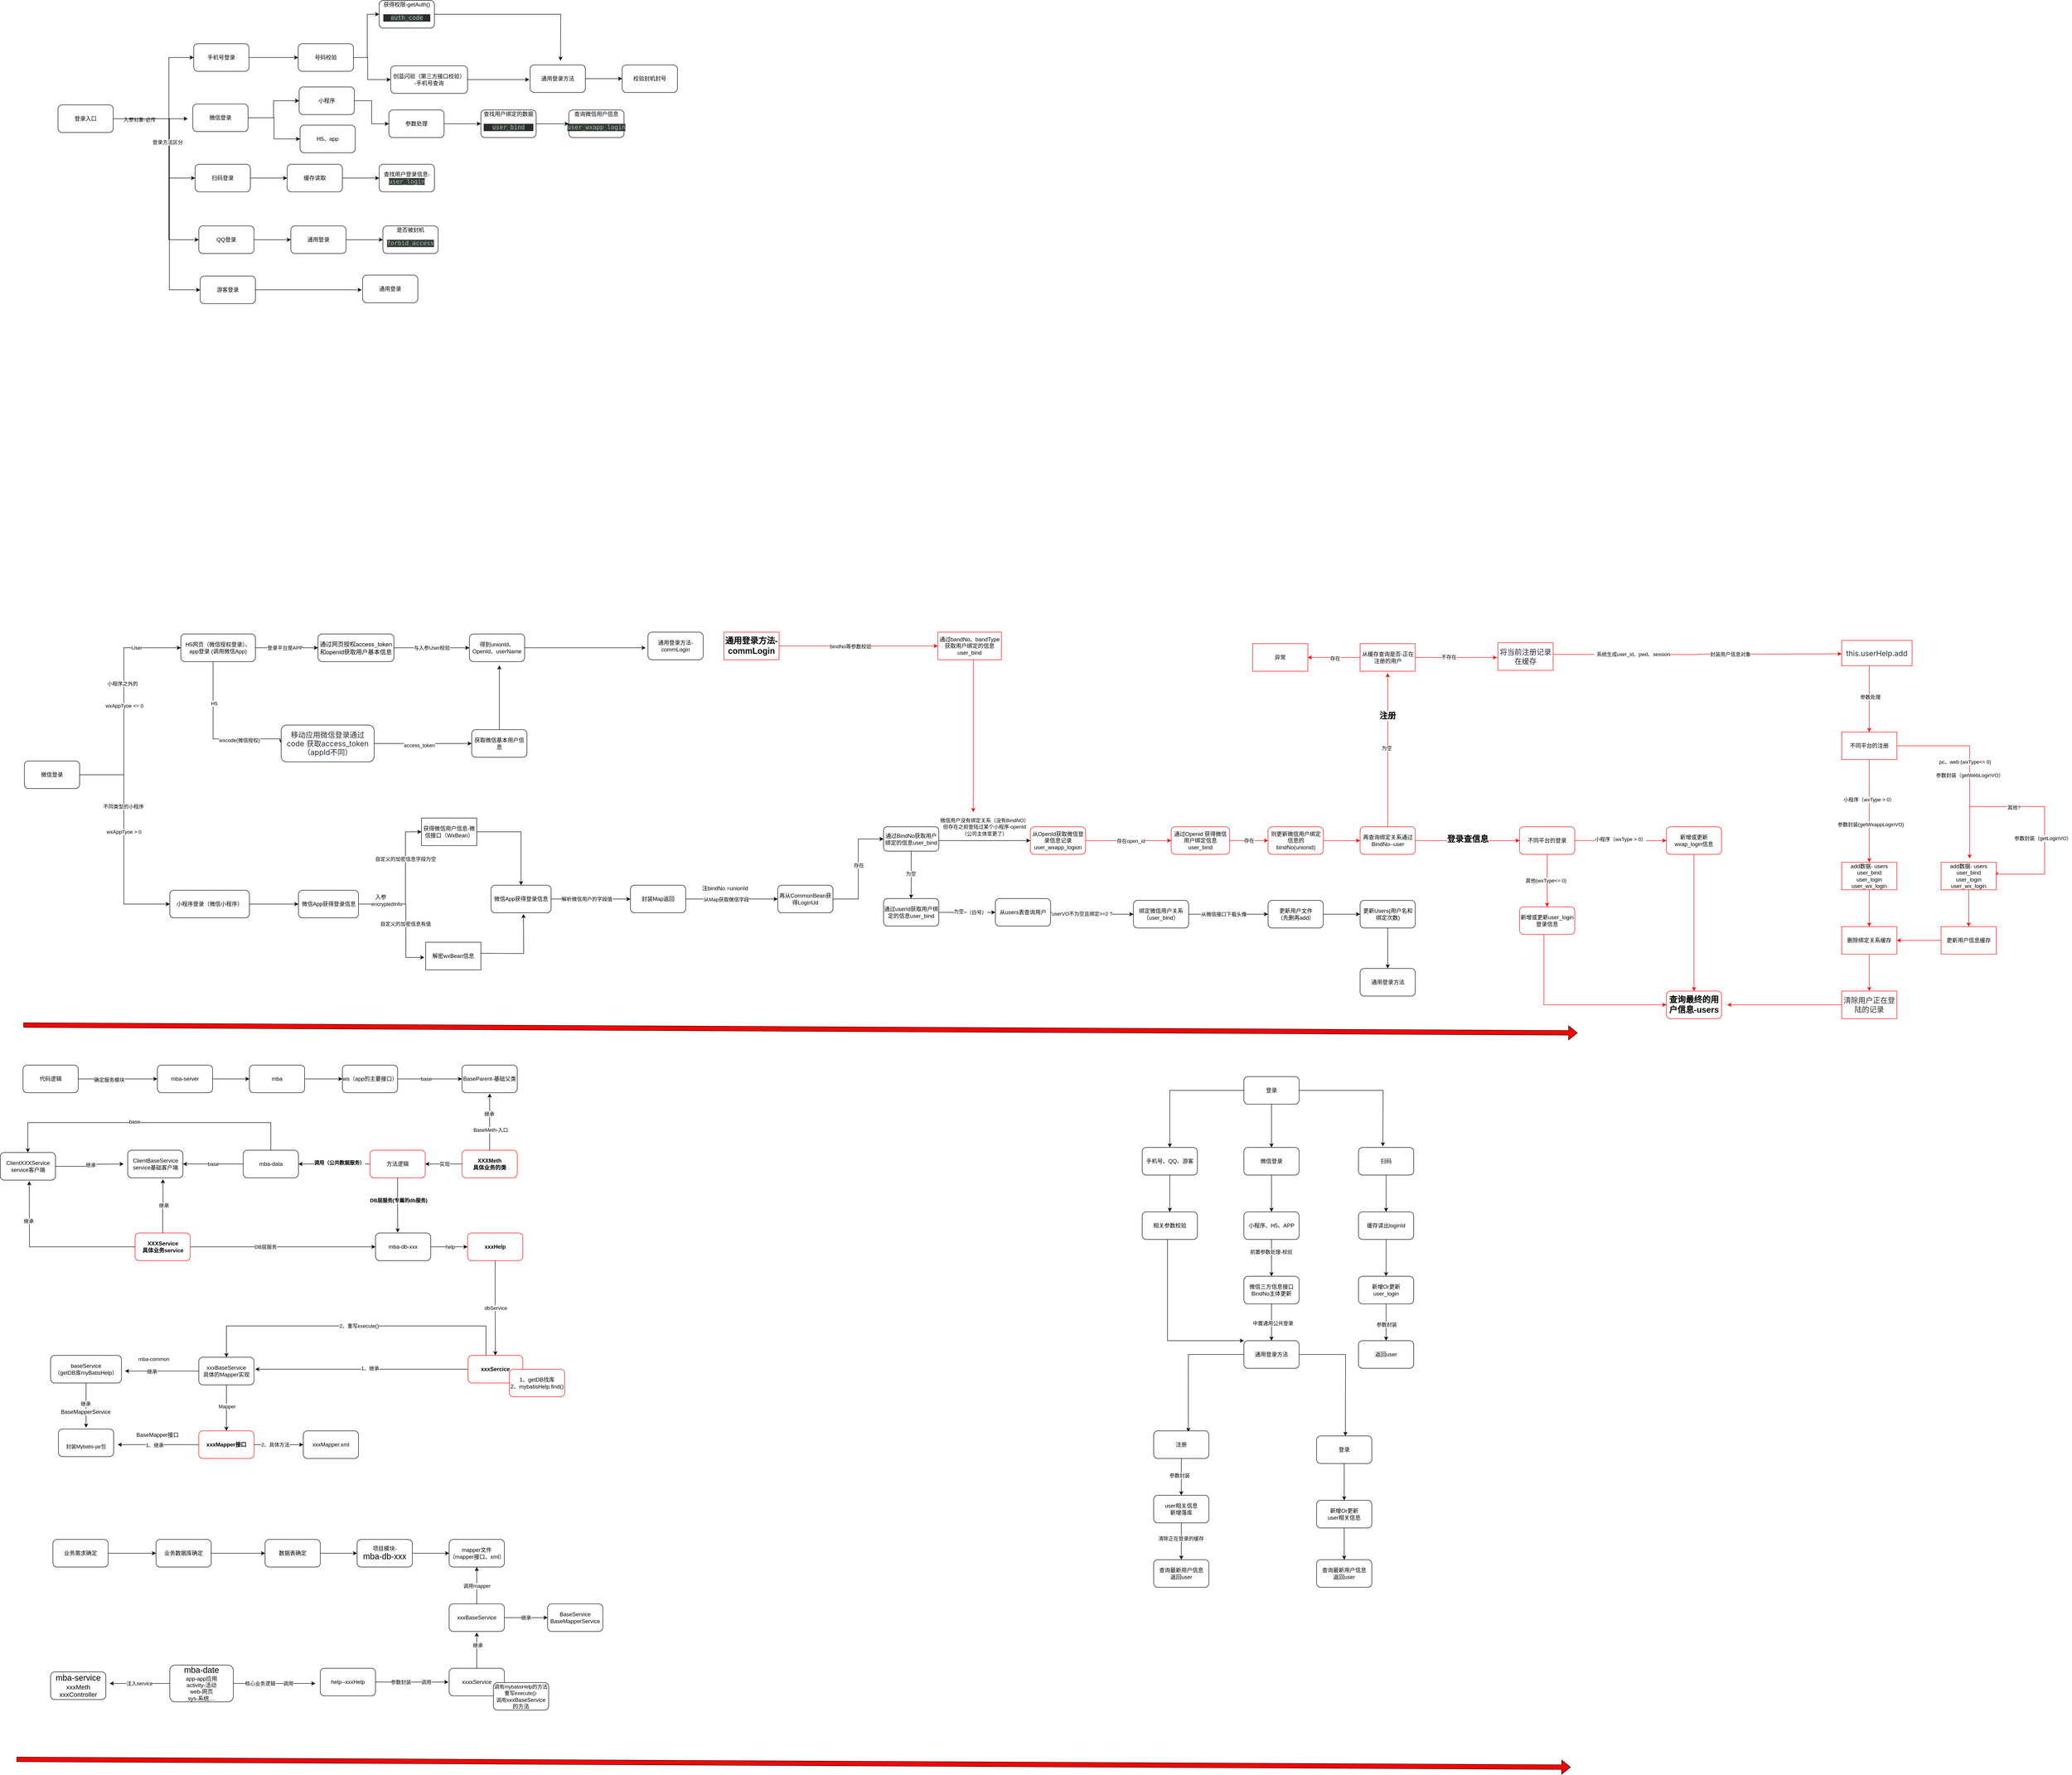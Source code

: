<mxfile version="24.5.5" type="github">
  <diagram name="第 1 页" id="IZgFfTSHIUC8vvN_eHqE">
    <mxGraphModel dx="2047" dy="893" grid="0" gridSize="10" guides="1" tooltips="1" connect="1" arrows="1" fold="1" page="0" pageScale="1" pageWidth="827" pageHeight="1169" math="0" shadow="0">
      <root>
        <mxCell id="0" />
        <mxCell id="1" parent="0" />
        <mxCell id="s-7A4ezLg-ZEzOZGVY8U-5" style="edgeStyle=orthogonalEdgeStyle;rounded=0;orthogonalLoop=1;jettySize=auto;html=1;entryX=0;entryY=0.5;entryDx=0;entryDy=0;" parent="1" source="s-7A4ezLg-ZEzOZGVY8U-1" target="s-7A4ezLg-ZEzOZGVY8U-2" edge="1">
          <mxGeometry relative="1" as="geometry">
            <Array as="points">
              <mxPoint x="358" y="349" />
              <mxPoint x="358" y="216" />
            </Array>
          </mxGeometry>
        </mxCell>
        <mxCell id="s-7A4ezLg-ZEzOZGVY8U-6" value="入参对象-必传" style="edgeLabel;html=1;align=center;verticalAlign=middle;resizable=0;points=[];" parent="s-7A4ezLg-ZEzOZGVY8U-5" vertex="1" connectable="0">
          <mxGeometry x="-0.636" y="3" relative="1" as="geometry">
            <mxPoint x="1" y="5" as="offset" />
          </mxGeometry>
        </mxCell>
        <mxCell id="s-7A4ezLg-ZEzOZGVY8U-9" style="edgeStyle=orthogonalEdgeStyle;rounded=0;orthogonalLoop=1;jettySize=auto;html=1;" parent="1" source="s-7A4ezLg-ZEzOZGVY8U-1" edge="1">
          <mxGeometry relative="1" as="geometry">
            <mxPoint x="399" y="349" as="targetPoint" />
          </mxGeometry>
        </mxCell>
        <mxCell id="s-7A4ezLg-ZEzOZGVY8U-11" style="edgeStyle=orthogonalEdgeStyle;rounded=0;orthogonalLoop=1;jettySize=auto;html=1;entryX=0;entryY=0.5;entryDx=0;entryDy=0;" parent="1" source="s-7A4ezLg-ZEzOZGVY8U-1" target="s-7A4ezLg-ZEzOZGVY8U-10" edge="1">
          <mxGeometry relative="1" as="geometry">
            <Array as="points">
              <mxPoint x="358" y="349" />
              <mxPoint x="358" y="478" />
            </Array>
          </mxGeometry>
        </mxCell>
        <mxCell id="s-7A4ezLg-ZEzOZGVY8U-14" style="edgeStyle=orthogonalEdgeStyle;rounded=0;orthogonalLoop=1;jettySize=auto;html=1;entryX=0;entryY=0.5;entryDx=0;entryDy=0;" parent="1" source="s-7A4ezLg-ZEzOZGVY8U-1" target="s-7A4ezLg-ZEzOZGVY8U-12" edge="1">
          <mxGeometry relative="1" as="geometry">
            <Array as="points">
              <mxPoint x="358" y="349" />
              <mxPoint x="358" y="612" />
            </Array>
          </mxGeometry>
        </mxCell>
        <mxCell id="s-7A4ezLg-ZEzOZGVY8U-15" style="edgeStyle=orthogonalEdgeStyle;rounded=0;orthogonalLoop=1;jettySize=auto;html=1;entryX=0;entryY=0.5;entryDx=0;entryDy=0;" parent="1" source="s-7A4ezLg-ZEzOZGVY8U-1" target="s-7A4ezLg-ZEzOZGVY8U-13" edge="1">
          <mxGeometry relative="1" as="geometry">
            <Array as="points">
              <mxPoint x="359" y="349" />
              <mxPoint x="359" y="721" />
            </Array>
          </mxGeometry>
        </mxCell>
        <mxCell id="s-7A4ezLg-ZEzOZGVY8U-37" value="登录方法区分" style="edgeLabel;html=1;align=center;verticalAlign=middle;resizable=0;points=[];" parent="s-7A4ezLg-ZEzOZGVY8U-15" vertex="1" connectable="0">
          <mxGeometry x="-0.383" y="-4" relative="1" as="geometry">
            <mxPoint as="offset" />
          </mxGeometry>
        </mxCell>
        <mxCell id="s-7A4ezLg-ZEzOZGVY8U-1" value="登录入口" style="rounded=1;whiteSpace=wrap;html=1;" parent="1" vertex="1">
          <mxGeometry x="117" y="319" width="120" height="60" as="geometry" />
        </mxCell>
        <mxCell id="s-7A4ezLg-ZEzOZGVY8U-17" value="" style="edgeStyle=orthogonalEdgeStyle;rounded=0;orthogonalLoop=1;jettySize=auto;html=1;" parent="1" source="s-7A4ezLg-ZEzOZGVY8U-2" target="s-7A4ezLg-ZEzOZGVY8U-16" edge="1">
          <mxGeometry relative="1" as="geometry" />
        </mxCell>
        <object label="手机号登录" commonLoginByPhone="手机登录方法入口" id="s-7A4ezLg-ZEzOZGVY8U-2">
          <mxCell style="whiteSpace=wrap;html=1;rounded=1;" parent="1" vertex="1">
            <mxGeometry x="412" y="186" width="120" height="60" as="geometry" />
          </mxCell>
        </object>
        <mxCell id="s-7A4ezLg-ZEzOZGVY8U-22" value="" style="edgeStyle=orthogonalEdgeStyle;rounded=0;orthogonalLoop=1;jettySize=auto;html=1;" parent="1" source="s-7A4ezLg-ZEzOZGVY8U-8" target="s-7A4ezLg-ZEzOZGVY8U-21" edge="1">
          <mxGeometry relative="1" as="geometry" />
        </mxCell>
        <mxCell id="s-7A4ezLg-ZEzOZGVY8U-23" value="" style="edgeStyle=orthogonalEdgeStyle;rounded=0;orthogonalLoop=1;jettySize=auto;html=1;" parent="1" source="s-7A4ezLg-ZEzOZGVY8U-8" target="s-7A4ezLg-ZEzOZGVY8U-21" edge="1">
          <mxGeometry relative="1" as="geometry" />
        </mxCell>
        <mxCell id="s-7A4ezLg-ZEzOZGVY8U-24" value="" style="edgeStyle=orthogonalEdgeStyle;rounded=0;orthogonalLoop=1;jettySize=auto;html=1;" parent="1" source="s-7A4ezLg-ZEzOZGVY8U-8" target="s-7A4ezLg-ZEzOZGVY8U-21" edge="1">
          <mxGeometry relative="1" as="geometry" />
        </mxCell>
        <mxCell id="s-7A4ezLg-ZEzOZGVY8U-26" style="edgeStyle=orthogonalEdgeStyle;rounded=0;orthogonalLoop=1;jettySize=auto;html=1;entryX=0;entryY=0.5;entryDx=0;entryDy=0;" parent="1" source="s-7A4ezLg-ZEzOZGVY8U-8" target="s-7A4ezLg-ZEzOZGVY8U-25" edge="1">
          <mxGeometry relative="1" as="geometry" />
        </mxCell>
        <mxCell id="s-7A4ezLg-ZEzOZGVY8U-8" value="微信登录" style="rounded=1;whiteSpace=wrap;html=1;" parent="1" vertex="1">
          <mxGeometry x="410" y="317" width="120" height="60" as="geometry" />
        </mxCell>
        <mxCell id="s-7A4ezLg-ZEzOZGVY8U-30" value="" style="edgeStyle=orthogonalEdgeStyle;rounded=0;orthogonalLoop=1;jettySize=auto;html=1;" parent="1" source="s-7A4ezLg-ZEzOZGVY8U-10" target="s-7A4ezLg-ZEzOZGVY8U-29" edge="1">
          <mxGeometry relative="1" as="geometry" />
        </mxCell>
        <mxCell id="s-7A4ezLg-ZEzOZGVY8U-10" value="扫码登录" style="rounded=1;whiteSpace=wrap;html=1;" parent="1" vertex="1">
          <mxGeometry x="415" y="448" width="120" height="60" as="geometry" />
        </mxCell>
        <mxCell id="s-7A4ezLg-ZEzOZGVY8U-34" value="" style="edgeStyle=orthogonalEdgeStyle;rounded=0;orthogonalLoop=1;jettySize=auto;html=1;" parent="1" source="s-7A4ezLg-ZEzOZGVY8U-12" target="s-7A4ezLg-ZEzOZGVY8U-33" edge="1">
          <mxGeometry relative="1" as="geometry" />
        </mxCell>
        <mxCell id="s-7A4ezLg-ZEzOZGVY8U-12" value="QQ登录" style="rounded=1;whiteSpace=wrap;html=1;" parent="1" vertex="1">
          <mxGeometry x="423" y="582" width="120" height="60" as="geometry" />
        </mxCell>
        <mxCell id="s-7A4ezLg-ZEzOZGVY8U-38" style="edgeStyle=orthogonalEdgeStyle;rounded=0;orthogonalLoop=1;jettySize=auto;html=1;" parent="1" source="s-7A4ezLg-ZEzOZGVY8U-13" edge="1">
          <mxGeometry relative="1" as="geometry">
            <mxPoint x="777" y="721" as="targetPoint" />
          </mxGeometry>
        </mxCell>
        <mxCell id="s-7A4ezLg-ZEzOZGVY8U-13" value="游客登录" style="rounded=1;whiteSpace=wrap;html=1;" parent="1" vertex="1">
          <mxGeometry x="426" y="691" width="120" height="60" as="geometry" />
        </mxCell>
        <mxCell id="s-7A4ezLg-ZEzOZGVY8U-19" value="" style="edgeStyle=orthogonalEdgeStyle;rounded=0;orthogonalLoop=1;jettySize=auto;html=1;" parent="1" source="s-7A4ezLg-ZEzOZGVY8U-16" target="s-7A4ezLg-ZEzOZGVY8U-18" edge="1">
          <mxGeometry relative="1" as="geometry">
            <Array as="points">
              <mxPoint x="789" y="216" />
              <mxPoint x="789" y="122" />
            </Array>
          </mxGeometry>
        </mxCell>
        <mxCell id="s-7A4ezLg-ZEzOZGVY8U-41" style="edgeStyle=orthogonalEdgeStyle;rounded=0;orthogonalLoop=1;jettySize=auto;html=1;" parent="1" source="s-7A4ezLg-ZEzOZGVY8U-16" target="s-7A4ezLg-ZEzOZGVY8U-40" edge="1">
          <mxGeometry relative="1" as="geometry">
            <Array as="points">
              <mxPoint x="790" y="216" />
              <mxPoint x="790" y="264" />
            </Array>
          </mxGeometry>
        </mxCell>
        <mxCell id="s-7A4ezLg-ZEzOZGVY8U-16" value="号码校验" style="whiteSpace=wrap;html=1;rounded=1;" parent="1" vertex="1">
          <mxGeometry x="639" y="186" width="120" height="60" as="geometry" />
        </mxCell>
        <mxCell id="s-7A4ezLg-ZEzOZGVY8U-42" style="edgeStyle=orthogonalEdgeStyle;rounded=0;orthogonalLoop=1;jettySize=auto;html=1;" parent="1" source="s-7A4ezLg-ZEzOZGVY8U-18" edge="1">
          <mxGeometry relative="1" as="geometry">
            <mxPoint x="1209" y="223" as="targetPoint" />
          </mxGeometry>
        </mxCell>
        <mxCell id="s-7A4ezLg-ZEzOZGVY8U-18" value="获得权限-getAuth()&lt;br&gt;&lt;pre style=&quot;background-color:#2b2b2b;color:#a9b7c6;font-family:&#39;JetBrains Mono&#39;,monospace;font-size:9.8pt;&quot;&gt;&lt;span style=&quot;background-color:#364135;&quot;&gt;auth_code&lt;/span&gt;&lt;/pre&gt;" style="whiteSpace=wrap;html=1;rounded=1;" parent="1" vertex="1">
          <mxGeometry x="815" y="92" width="120" height="60" as="geometry" />
        </mxCell>
        <mxCell id="s-7A4ezLg-ZEzOZGVY8U-28" value="" style="edgeStyle=orthogonalEdgeStyle;rounded=0;orthogonalLoop=1;jettySize=auto;html=1;" parent="1" source="s-7A4ezLg-ZEzOZGVY8U-21" target="s-7A4ezLg-ZEzOZGVY8U-27" edge="1">
          <mxGeometry relative="1" as="geometry" />
        </mxCell>
        <mxCell id="s-7A4ezLg-ZEzOZGVY8U-21" value="小程序" style="whiteSpace=wrap;html=1;rounded=1;" parent="1" vertex="1">
          <mxGeometry x="641" y="280" width="120" height="60" as="geometry" />
        </mxCell>
        <mxCell id="s-7A4ezLg-ZEzOZGVY8U-25" value="H5、app" style="whiteSpace=wrap;html=1;rounded=1;" parent="1" vertex="1">
          <mxGeometry x="643" y="363" width="120" height="60" as="geometry" />
        </mxCell>
        <mxCell id="s-7A4ezLg-ZEzOZGVY8U-48" value="" style="edgeStyle=orthogonalEdgeStyle;rounded=0;orthogonalLoop=1;jettySize=auto;html=1;" parent="1" source="s-7A4ezLg-ZEzOZGVY8U-27" target="s-7A4ezLg-ZEzOZGVY8U-47" edge="1">
          <mxGeometry relative="1" as="geometry" />
        </mxCell>
        <mxCell id="s-7A4ezLg-ZEzOZGVY8U-27" value="参数处理" style="whiteSpace=wrap;html=1;rounded=1;" parent="1" vertex="1">
          <mxGeometry x="836" y="330" width="120" height="60" as="geometry" />
        </mxCell>
        <mxCell id="s-7A4ezLg-ZEzOZGVY8U-32" value="" style="edgeStyle=orthogonalEdgeStyle;rounded=0;orthogonalLoop=1;jettySize=auto;html=1;" parent="1" source="s-7A4ezLg-ZEzOZGVY8U-29" target="s-7A4ezLg-ZEzOZGVY8U-31" edge="1">
          <mxGeometry relative="1" as="geometry" />
        </mxCell>
        <mxCell id="s-7A4ezLg-ZEzOZGVY8U-29" value="缓存读取" style="whiteSpace=wrap;html=1;rounded=1;" parent="1" vertex="1">
          <mxGeometry x="615" y="448" width="120" height="60" as="geometry" />
        </mxCell>
        <mxCell id="s-7A4ezLg-ZEzOZGVY8U-31" value="查找用户登录信息-&lt;span style=&quot;background-color: rgb(54, 65, 53); color: rgb(169, 183, 198); font-family: &amp;quot;JetBrains Mono&amp;quot;, monospace; font-size: 9.8pt;&quot;&gt;user_login&lt;/span&gt;" style="whiteSpace=wrap;html=1;rounded=1;" parent="1" vertex="1">
          <mxGeometry x="815" y="448" width="120" height="60" as="geometry" />
        </mxCell>
        <mxCell id="s-7A4ezLg-ZEzOZGVY8U-36" value="" style="edgeStyle=orthogonalEdgeStyle;rounded=0;orthogonalLoop=1;jettySize=auto;html=1;" parent="1" source="s-7A4ezLg-ZEzOZGVY8U-33" target="s-7A4ezLg-ZEzOZGVY8U-35" edge="1">
          <mxGeometry relative="1" as="geometry" />
        </mxCell>
        <object label="通用登录" appUserService.commonLogin="公共、通用登录方法" id="s-7A4ezLg-ZEzOZGVY8U-33">
          <mxCell style="whiteSpace=wrap;html=1;rounded=1;" parent="1" vertex="1">
            <mxGeometry x="623" y="582" width="120" height="60" as="geometry" />
          </mxCell>
        </object>
        <object label="是否被封机&lt;div&gt;&lt;pre style=&quot;background-color:#2b2b2b;color:#a9b7c6;font-family:&#39;JetBrains Mono&#39;,monospace;font-size:9.8pt;&quot;&gt;&lt;span style=&quot;background-color:#364135;&quot;&gt;forbid_access&lt;/span&gt;&lt;/pre&gt;&lt;/div&gt;" appUserService.existForbidAccess="查询是否被封机" id="s-7A4ezLg-ZEzOZGVY8U-35">
          <mxCell style="whiteSpace=wrap;html=1;rounded=1;" parent="1" vertex="1">
            <mxGeometry x="823" y="582" width="120" height="60" as="geometry" />
          </mxCell>
        </object>
        <object label="通用登录" appUserService.commonLogin="公共、通用登录方法" id="s-7A4ezLg-ZEzOZGVY8U-39">
          <mxCell style="whiteSpace=wrap;html=1;rounded=1;" parent="1" vertex="1">
            <mxGeometry x="779" y="689" width="120" height="60" as="geometry" />
          </mxCell>
        </object>
        <mxCell id="s-7A4ezLg-ZEzOZGVY8U-43" style="edgeStyle=orthogonalEdgeStyle;rounded=0;orthogonalLoop=1;jettySize=auto;html=1;" parent="1" source="s-7A4ezLg-ZEzOZGVY8U-40" edge="1">
          <mxGeometry relative="1" as="geometry">
            <mxPoint x="1141" y="264" as="targetPoint" />
          </mxGeometry>
        </mxCell>
        <mxCell id="s-7A4ezLg-ZEzOZGVY8U-40" value="创蓝闪验（第三方接口校验）&lt;br&gt;-手机号查询" style="whiteSpace=wrap;html=1;rounded=1;" parent="1" vertex="1">
          <mxGeometry x="840" y="234" width="167" height="60" as="geometry" />
        </mxCell>
        <mxCell id="s-7A4ezLg-ZEzOZGVY8U-46" value="" style="edgeStyle=orthogonalEdgeStyle;rounded=0;orthogonalLoop=1;jettySize=auto;html=1;" parent="1" source="s-7A4ezLg-ZEzOZGVY8U-44" target="s-7A4ezLg-ZEzOZGVY8U-45" edge="1">
          <mxGeometry relative="1" as="geometry" />
        </mxCell>
        <mxCell id="s-7A4ezLg-ZEzOZGVY8U-44" value="通用登录方法" style="whiteSpace=wrap;html=1;rounded=1;" parent="1" vertex="1">
          <mxGeometry x="1143" y="232" width="120" height="60" as="geometry" />
        </mxCell>
        <mxCell id="s-7A4ezLg-ZEzOZGVY8U-45" value="校验封机封号" style="whiteSpace=wrap;html=1;rounded=1;" parent="1" vertex="1">
          <mxGeometry x="1343" y="232" width="120" height="60" as="geometry" />
        </mxCell>
        <mxCell id="s-7A4ezLg-ZEzOZGVY8U-50" value="" style="edgeStyle=orthogonalEdgeStyle;rounded=0;orthogonalLoop=1;jettySize=auto;html=1;" parent="1" source="s-7A4ezLg-ZEzOZGVY8U-47" target="s-7A4ezLg-ZEzOZGVY8U-49" edge="1">
          <mxGeometry relative="1" as="geometry" />
        </mxCell>
        <mxCell id="s-7A4ezLg-ZEzOZGVY8U-47" value="查找用户绑定的数据&lt;br&gt;&lt;pre style=&quot;background-color:#2b2b2b;color:#a9b7c6;font-family:&#39;JetBrains Mono&#39;,monospace;font-size:9.8pt;&quot;&gt;&lt;span style=&quot;background-color:#364135;&quot;&gt;user_bind&lt;/span&gt;&lt;/pre&gt;" style="whiteSpace=wrap;html=1;rounded=1;" parent="1" vertex="1">
          <mxGeometry x="1036" y="330" width="120" height="60" as="geometry" />
        </mxCell>
        <mxCell id="s-7A4ezLg-ZEzOZGVY8U-49" value="查询微信用户信息&lt;div&gt;&lt;pre style=&quot;background-color:#2b2b2b;color:#a9b7c6;font-family:&#39;JetBrains Mono&#39;,monospace;font-size:9.8pt;&quot;&gt;&lt;span style=&quot;background-color:#364135;&quot;&gt;user_wxapp_login&lt;/span&gt;&lt;/pre&gt;&lt;/div&gt;" style="whiteSpace=wrap;html=1;rounded=1;" parent="1" vertex="1">
          <mxGeometry x="1227" y="330" width="120" height="60" as="geometry" />
        </mxCell>
        <mxCell id="s-7A4ezLg-ZEzOZGVY8U-53" style="edgeStyle=orthogonalEdgeStyle;rounded=0;orthogonalLoop=1;jettySize=auto;html=1;entryX=0;entryY=0.5;entryDx=0;entryDy=0;" parent="1" source="s-7A4ezLg-ZEzOZGVY8U-51" target="s-7A4ezLg-ZEzOZGVY8U-55" edge="1">
          <mxGeometry relative="1" as="geometry">
            <mxPoint x="370" y="1500" as="targetPoint" />
            <Array as="points">
              <mxPoint x="260" y="1775" />
              <mxPoint x="260" y="1499" />
            </Array>
          </mxGeometry>
        </mxCell>
        <mxCell id="s-7A4ezLg-ZEzOZGVY8U-58" value="wxAppTyoe &amp;lt;= 0" style="edgeLabel;html=1;align=center;verticalAlign=middle;resizable=0;points=[];" parent="s-7A4ezLg-ZEzOZGVY8U-53" vertex="1" connectable="0">
          <mxGeometry x="-0.113" y="1" relative="1" as="geometry">
            <mxPoint x="2" y="-26" as="offset" />
          </mxGeometry>
        </mxCell>
        <mxCell id="s-7A4ezLg-ZEzOZGVY8U-60" value="User" style="edgeLabel;html=1;align=center;verticalAlign=middle;resizable=0;points=[];" parent="s-7A4ezLg-ZEzOZGVY8U-53" vertex="1" connectable="0">
          <mxGeometry x="0.612" relative="1" as="geometry">
            <mxPoint as="offset" />
          </mxGeometry>
        </mxCell>
        <mxCell id="s-7A4ezLg-ZEzOZGVY8U-136" value="小程序之外的" style="edgeLabel;html=1;align=center;verticalAlign=middle;resizable=0;points=[];" parent="s-7A4ezLg-ZEzOZGVY8U-53" vertex="1" connectable="0">
          <mxGeometry x="0.032" y="1" relative="1" as="geometry">
            <mxPoint x="-2" y="-38" as="offset" />
          </mxGeometry>
        </mxCell>
        <mxCell id="s-7A4ezLg-ZEzOZGVY8U-141" style="edgeStyle=orthogonalEdgeStyle;rounded=0;orthogonalLoop=1;jettySize=auto;html=1;entryX=0;entryY=0.5;entryDx=0;entryDy=0;" parent="1" source="s-7A4ezLg-ZEzOZGVY8U-51" target="s-7A4ezLg-ZEzOZGVY8U-54" edge="1">
          <mxGeometry relative="1" as="geometry">
            <Array as="points">
              <mxPoint x="260" y="1775" />
              <mxPoint x="260" y="2056" />
            </Array>
          </mxGeometry>
        </mxCell>
        <mxCell id="s-7A4ezLg-ZEzOZGVY8U-143" value="wxAppTyoe &amp;gt; 0" style="edgeLabel;html=1;align=center;verticalAlign=middle;resizable=0;points=[];" parent="s-7A4ezLg-ZEzOZGVY8U-141" vertex="1" connectable="0">
          <mxGeometry x="-0.078" relative="1" as="geometry">
            <mxPoint as="offset" />
          </mxGeometry>
        </mxCell>
        <mxCell id="s-7A4ezLg-ZEzOZGVY8U-144" value="不同类型的小程序" style="edgeLabel;html=1;align=center;verticalAlign=middle;resizable=0;points=[];" parent="s-7A4ezLg-ZEzOZGVY8U-141" vertex="1" connectable="0">
          <mxGeometry x="-0.308" y="-1" relative="1" as="geometry">
            <mxPoint as="offset" />
          </mxGeometry>
        </mxCell>
        <mxCell id="s-7A4ezLg-ZEzOZGVY8U-51" value="微信登录" style="rounded=1;whiteSpace=wrap;html=1;" parent="1" vertex="1">
          <mxGeometry x="44" y="1745" width="120" height="60" as="geometry" />
        </mxCell>
        <mxCell id="s-7A4ezLg-ZEzOZGVY8U-62" value="" style="edgeStyle=orthogonalEdgeStyle;rounded=0;orthogonalLoop=1;jettySize=auto;html=1;" parent="1" source="s-7A4ezLg-ZEzOZGVY8U-54" target="s-7A4ezLg-ZEzOZGVY8U-61" edge="1">
          <mxGeometry relative="1" as="geometry" />
        </mxCell>
        <object label="小程序登录（微信小程序）" commonLoginWxappByWx="微信小程序" id="s-7A4ezLg-ZEzOZGVY8U-54">
          <mxCell style="rounded=1;whiteSpace=wrap;html=1;" parent="1" vertex="1">
            <mxGeometry x="360" y="2026" width="173" height="60" as="geometry" />
          </mxCell>
        </object>
        <mxCell id="s-7A4ezLg-ZEzOZGVY8U-120" value="" style="edgeStyle=orthogonalEdgeStyle;rounded=0;orthogonalLoop=1;jettySize=auto;html=1;" parent="1" source="s-7A4ezLg-ZEzOZGVY8U-55" target="s-7A4ezLg-ZEzOZGVY8U-119" edge="1">
          <mxGeometry relative="1" as="geometry" />
        </mxCell>
        <mxCell id="s-7A4ezLg-ZEzOZGVY8U-121" value="登录平台是APP" style="edgeLabel;html=1;align=center;verticalAlign=middle;resizable=0;points=[];" parent="s-7A4ezLg-ZEzOZGVY8U-120" vertex="1" connectable="0">
          <mxGeometry x="-0.067" relative="1" as="geometry">
            <mxPoint as="offset" />
          </mxGeometry>
        </mxCell>
        <mxCell id="s-7A4ezLg-ZEzOZGVY8U-124" style="edgeStyle=orthogonalEdgeStyle;rounded=0;orthogonalLoop=1;jettySize=auto;html=1;entryX=0;entryY=0.5;entryDx=0;entryDy=0;" parent="1" source="s-7A4ezLg-ZEzOZGVY8U-55" target="s-7A4ezLg-ZEzOZGVY8U-126" edge="1">
          <mxGeometry relative="1" as="geometry">
            <mxPoint x="486" y="1690" as="targetPoint" />
            <Array as="points">
              <mxPoint x="454" y="1697" />
            </Array>
          </mxGeometry>
        </mxCell>
        <mxCell id="s-7A4ezLg-ZEzOZGVY8U-127" value="wxcode(微信授权)" style="edgeLabel;html=1;align=center;verticalAlign=middle;resizable=0;points=[];" parent="s-7A4ezLg-ZEzOZGVY8U-124" vertex="1" connectable="0">
          <mxGeometry x="0.377" y="-3" relative="1" as="geometry">
            <mxPoint as="offset" />
          </mxGeometry>
        </mxCell>
        <mxCell id="s-7A4ezLg-ZEzOZGVY8U-128" value="H5" style="edgeLabel;html=1;align=center;verticalAlign=middle;resizable=0;points=[];" parent="s-7A4ezLg-ZEzOZGVY8U-124" vertex="1" connectable="0">
          <mxGeometry x="-0.442" y="2" relative="1" as="geometry">
            <mxPoint as="offset" />
          </mxGeometry>
        </mxCell>
        <object label="H5网页（微信授权登录）、app登录 (调用微信App)" commonLoginByWx="微信App登录" id="s-7A4ezLg-ZEzOZGVY8U-55">
          <mxCell style="rounded=1;whiteSpace=wrap;html=1;" parent="1" vertex="1">
            <mxGeometry x="384" y="1469" width="162" height="60" as="geometry" />
          </mxCell>
        </object>
        <mxCell id="s-7A4ezLg-ZEzOZGVY8U-64" value="" style="edgeStyle=orthogonalEdgeStyle;rounded=0;orthogonalLoop=1;jettySize=auto;html=1;" parent="1" source="s-7A4ezLg-ZEzOZGVY8U-61" target="s-7A4ezLg-ZEzOZGVY8U-63" edge="1">
          <mxGeometry relative="1" as="geometry">
            <Array as="points">
              <mxPoint x="872" y="2056" />
              <mxPoint x="872" y="1899" />
            </Array>
          </mxGeometry>
        </mxCell>
        <mxCell id="s-7A4ezLg-ZEzOZGVY8U-66" value="自定义的加密信息字段为空" style="edgeLabel;html=1;align=center;verticalAlign=middle;resizable=0;points=[];" parent="s-7A4ezLg-ZEzOZGVY8U-64" vertex="1" connectable="0">
          <mxGeometry x="0.368" relative="1" as="geometry">
            <mxPoint y="1" as="offset" />
          </mxGeometry>
        </mxCell>
        <mxCell id="s-7A4ezLg-ZEzOZGVY8U-65" style="edgeStyle=orthogonalEdgeStyle;rounded=0;orthogonalLoop=1;jettySize=auto;html=1;" parent="1" source="s-7A4ezLg-ZEzOZGVY8U-61" edge="1">
          <mxGeometry relative="1" as="geometry">
            <mxPoint x="913" y="2172" as="targetPoint" />
            <Array as="points">
              <mxPoint x="873" y="2056" />
              <mxPoint x="873" y="2172" />
            </Array>
          </mxGeometry>
        </mxCell>
        <mxCell id="s-7A4ezLg-ZEzOZGVY8U-68" value="encryptedInfo" style="edgeLabel;html=1;align=center;verticalAlign=middle;resizable=0;points=[];" parent="s-7A4ezLg-ZEzOZGVY8U-65" vertex="1" connectable="0">
          <mxGeometry x="-0.533" relative="1" as="geometry">
            <mxPoint as="offset" />
          </mxGeometry>
        </mxCell>
        <mxCell id="s-7A4ezLg-ZEzOZGVY8U-69" value="自定义的加密信息有值" style="edgeLabel;html=1;align=center;verticalAlign=middle;resizable=0;points=[];" parent="s-7A4ezLg-ZEzOZGVY8U-65" vertex="1" connectable="0">
          <mxGeometry x="0.127" y="-1" relative="1" as="geometry">
            <mxPoint as="offset" />
          </mxGeometry>
        </mxCell>
        <object label="微信App获得登录信息" getWxAppLoginMap="获取微信小程序登录Map" id="s-7A4ezLg-ZEzOZGVY8U-61">
          <mxCell style="whiteSpace=wrap;html=1;rounded=1;" parent="1" vertex="1">
            <mxGeometry x="639.5" y="2026" width="130.5" height="60" as="geometry" />
          </mxCell>
        </object>
        <mxCell id="s-7A4ezLg-ZEzOZGVY8U-73" style="edgeStyle=orthogonalEdgeStyle;rounded=0;orthogonalLoop=1;jettySize=auto;html=1;" parent="1" source="s-7A4ezLg-ZEzOZGVY8U-63" target="s-7A4ezLg-ZEzOZGVY8U-72" edge="1">
          <mxGeometry relative="1" as="geometry" />
        </mxCell>
        <object label="获得微信用户信息-微信接口（WxBean）" getWxAppOpenId="微信接口获得OpenId" id="s-7A4ezLg-ZEzOZGVY8U-63">
          <mxCell style="whiteSpace=wrap;html=1;rounded=1;arcSize=0;" parent="1" vertex="1">
            <mxGeometry x="907" y="1869" width="120" height="60" as="geometry" />
          </mxCell>
        </object>
        <mxCell id="s-7A4ezLg-ZEzOZGVY8U-74" style="edgeStyle=orthogonalEdgeStyle;rounded=0;orthogonalLoop=1;jettySize=auto;html=1;" parent="1" edge="1">
          <mxGeometry relative="1" as="geometry">
            <mxPoint x="1128.529" y="2077.471" as="targetPoint" />
            <mxPoint x="1035" y="2163" as="sourcePoint" />
          </mxGeometry>
        </mxCell>
        <object label="解密wxBean信息" getWxAppOpenId="" id="s-7A4ezLg-ZEzOZGVY8U-70">
          <mxCell style="whiteSpace=wrap;html=1;rounded=1;arcSize=0;" parent="1" vertex="1">
            <mxGeometry x="916" y="2139" width="120" height="60" as="geometry" />
          </mxCell>
        </object>
        <mxCell id="s-7A4ezLg-ZEzOZGVY8U-77" value="解析微信用户的字段值" style="edgeStyle=orthogonalEdgeStyle;rounded=0;orthogonalLoop=1;jettySize=auto;html=1;" parent="1" source="s-7A4ezLg-ZEzOZGVY8U-72" target="s-7A4ezLg-ZEzOZGVY8U-76" edge="1">
          <mxGeometry x="-0.101" relative="1" as="geometry">
            <mxPoint as="offset" />
          </mxGeometry>
        </mxCell>
        <object label="微信App获得登录信息" id="s-7A4ezLg-ZEzOZGVY8U-72">
          <mxCell style="whiteSpace=wrap;html=1;rounded=1;" parent="1" vertex="1">
            <mxGeometry x="1058" y="2015" width="130.5" height="60" as="geometry" />
          </mxCell>
        </object>
        <mxCell id="s-7A4ezLg-ZEzOZGVY8U-80" value="" style="edgeStyle=orthogonalEdgeStyle;rounded=0;orthogonalLoop=1;jettySize=auto;html=1;" parent="1" source="s-7A4ezLg-ZEzOZGVY8U-76" target="s-7A4ezLg-ZEzOZGVY8U-79" edge="1">
          <mxGeometry relative="1" as="geometry" />
        </mxCell>
        <mxCell id="s-7A4ezLg-ZEzOZGVY8U-81" value="从Map获取微信字段" style="edgeLabel;html=1;align=center;verticalAlign=middle;resizable=0;points=[];" parent="s-7A4ezLg-ZEzOZGVY8U-80" vertex="1" connectable="0">
          <mxGeometry x="-0.125" y="-1" relative="1" as="geometry">
            <mxPoint as="offset" />
          </mxGeometry>
        </mxCell>
        <mxCell id="s-7A4ezLg-ZEzOZGVY8U-76" value="封装Map返回" style="whiteSpace=wrap;html=1;rounded=1;" parent="1" vertex="1">
          <mxGeometry x="1361" y="2015" width="120" height="60" as="geometry" />
        </mxCell>
        <mxCell id="s-7A4ezLg-ZEzOZGVY8U-83" style="edgeStyle=orthogonalEdgeStyle;rounded=0;orthogonalLoop=1;jettySize=auto;html=1;entryX=0;entryY=0.5;entryDx=0;entryDy=0;" parent="1" source="s-7A4ezLg-ZEzOZGVY8U-79" target="s-7A4ezLg-ZEzOZGVY8U-84" edge="1">
          <mxGeometry relative="1" as="geometry">
            <mxPoint x="1857" y="1919" as="targetPoint" />
          </mxGeometry>
        </mxCell>
        <mxCell id="s-7A4ezLg-ZEzOZGVY8U-85" value="存在" style="edgeLabel;html=1;align=center;verticalAlign=middle;resizable=0;points=[];" parent="s-7A4ezLg-ZEzOZGVY8U-83" vertex="1" connectable="0">
          <mxGeometry x="0.065" y="-1" relative="1" as="geometry">
            <mxPoint as="offset" />
          </mxGeometry>
        </mxCell>
        <mxCell id="s-7A4ezLg-ZEzOZGVY8U-79" value="再从CommonBean获得LoginUd" style="whiteSpace=wrap;html=1;rounded=1;" parent="1" vertex="1">
          <mxGeometry x="1681" y="2015" width="120" height="60" as="geometry" />
        </mxCell>
        <mxCell id="s-7A4ezLg-ZEzOZGVY8U-82" value="注bindNo =unionId" style="text;html=1;align=center;verticalAlign=middle;resizable=0;points=[];autosize=1;strokeColor=none;fillColor=none;" parent="1" vertex="1">
          <mxGeometry x="1507" y="2009" width="118" height="26" as="geometry" />
        </mxCell>
        <mxCell id="s-7A4ezLg-ZEzOZGVY8U-88" value="" style="edgeStyle=orthogonalEdgeStyle;rounded=0;orthogonalLoop=1;jettySize=auto;html=1;" parent="1" source="s-7A4ezLg-ZEzOZGVY8U-84" target="s-7A4ezLg-ZEzOZGVY8U-87" edge="1">
          <mxGeometry relative="1" as="geometry">
            <Array as="points">
              <mxPoint x="2082" y="1918" />
              <mxPoint x="2082" y="1918" />
            </Array>
          </mxGeometry>
        </mxCell>
        <mxCell id="s-7A4ezLg-ZEzOZGVY8U-102" value="" style="edgeStyle=orthogonalEdgeStyle;rounded=0;orthogonalLoop=1;jettySize=auto;html=1;" parent="1" source="s-7A4ezLg-ZEzOZGVY8U-84" target="s-7A4ezLg-ZEzOZGVY8U-101" edge="1">
          <mxGeometry relative="1" as="geometry" />
        </mxCell>
        <mxCell id="s-7A4ezLg-ZEzOZGVY8U-104" value="为空" style="edgeLabel;html=1;align=center;verticalAlign=middle;resizable=0;points=[];" parent="s-7A4ezLg-ZEzOZGVY8U-102" vertex="1" connectable="0">
          <mxGeometry x="-0.039" y="-1" relative="1" as="geometry">
            <mxPoint y="-1" as="offset" />
          </mxGeometry>
        </mxCell>
        <object label="通过BindNo获取用户绑定的信息user_bind" this.sysUserService.getBindUser="用户绑定信息User_bind" id="s-7A4ezLg-ZEzOZGVY8U-84">
          <mxCell style="rounded=1;whiteSpace=wrap;html=1;" parent="1" vertex="1">
            <mxGeometry x="1911" y="1888" width="120" height="53" as="geometry" />
          </mxCell>
        </object>
        <mxCell id="s-7A4ezLg-ZEzOZGVY8U-92" value="" style="edgeStyle=orthogonalEdgeStyle;rounded=0;orthogonalLoop=1;jettySize=auto;html=1;strokeColor=#FF0000;" parent="1" source="s-7A4ezLg-ZEzOZGVY8U-87" target="s-7A4ezLg-ZEzOZGVY8U-91" edge="1">
          <mxGeometry relative="1" as="geometry" />
        </mxCell>
        <mxCell id="s-7A4ezLg-ZEzOZGVY8U-93" value="存在open_id" style="edgeLabel;html=1;align=center;verticalAlign=middle;resizable=0;points=[];strokeColor=#FF0000;" parent="s-7A4ezLg-ZEzOZGVY8U-92" vertex="1" connectable="0">
          <mxGeometry x="0.051" y="-1" relative="1" as="geometry">
            <mxPoint as="offset" />
          </mxGeometry>
        </mxCell>
        <object label="从OpenId获取微信登录信息记录&lt;br&gt;user_wxapp_logion" this.userHelp.getWxAppLoginByOpenId="登录记录ByOpenId" id="s-7A4ezLg-ZEzOZGVY8U-87">
          <mxCell style="whiteSpace=wrap;html=1;rounded=1;strokeColor=#FF0000;" parent="1" vertex="1">
            <mxGeometry x="2230" y="1888" width="120" height="60" as="geometry" />
          </mxCell>
        </object>
        <mxCell id="s-7A4ezLg-ZEzOZGVY8U-90" value="&lt;span style=&quot;font-size: 11px;&quot;&gt;微信用户没有绑定关系（没有BindNO）&lt;br&gt;但存在之前登陆过某个小程序-openId&lt;br&gt;（公司主体变更了）&lt;/span&gt;" style="text;html=1;align=center;verticalAlign=middle;resizable=0;points=[];autosize=1;strokeColor=none;fillColor=none;" parent="1" vertex="1">
          <mxGeometry x="2024" y="1860" width="211" height="55" as="geometry" />
        </mxCell>
        <mxCell id="s-7A4ezLg-ZEzOZGVY8U-95" value="存在" style="edgeStyle=orthogonalEdgeStyle;rounded=0;orthogonalLoop=1;jettySize=auto;html=1;strokeColor=#FF0000;" parent="1" source="s-7A4ezLg-ZEzOZGVY8U-91" target="s-7A4ezLg-ZEzOZGVY8U-94" edge="1">
          <mxGeometry relative="1" as="geometry" />
        </mxCell>
        <object label="&lt;br&gt;通过Openid 获得微信用户绑定信息&lt;br&gt;user_bind&lt;div&gt;&lt;br&gt;&lt;/div&gt;" userHelp.getBindData="微信用户绑定关系" id="s-7A4ezLg-ZEzOZGVY8U-91">
          <mxCell style="whiteSpace=wrap;html=1;rounded=1;strokeColor=#FF0000;" parent="1" vertex="1">
            <mxGeometry x="2536" y="1888" width="127" height="60" as="geometry" />
          </mxCell>
        </object>
        <mxCell id="s-7A4ezLg-ZEzOZGVY8U-97" value="" style="edgeStyle=orthogonalEdgeStyle;rounded=0;orthogonalLoop=1;jettySize=auto;html=1;strokeColor=#FF0000;" parent="1" source="s-7A4ezLg-ZEzOZGVY8U-94" target="s-7A4ezLg-ZEzOZGVY8U-96" edge="1">
          <mxGeometry relative="1" as="geometry" />
        </mxCell>
        <mxCell id="s-7A4ezLg-ZEzOZGVY8U-94" value="则更新微信用户绑定信息的bindNo(unionid)" style="whiteSpace=wrap;html=1;rounded=1;strokeColor=#FF0000;" parent="1" vertex="1">
          <mxGeometry x="2746.5" y="1888" width="120" height="60" as="geometry" />
        </mxCell>
        <mxCell id="s-7A4ezLg-ZEzOZGVY8U-150" style="edgeStyle=orthogonalEdgeStyle;rounded=0;orthogonalLoop=1;jettySize=auto;html=1;strokeColor=#FF0000;" parent="1" source="s-7A4ezLg-ZEzOZGVY8U-96" edge="1">
          <mxGeometry relative="1" as="geometry">
            <mxPoint x="3006.5" y="1554" as="targetPoint" />
            <Array as="points">
              <mxPoint x="3007" y="1726" />
              <mxPoint x="3007" y="1726" />
            </Array>
          </mxGeometry>
        </mxCell>
        <mxCell id="s-7A4ezLg-ZEzOZGVY8U-152" value="为空" style="edgeLabel;html=1;align=center;verticalAlign=middle;resizable=0;points=[];strokeColor=#FF0000;" parent="s-7A4ezLg-ZEzOZGVY8U-150" vertex="1" connectable="0">
          <mxGeometry x="0.028" y="3" relative="1" as="geometry">
            <mxPoint as="offset" />
          </mxGeometry>
        </mxCell>
        <mxCell id="s-7A4ezLg-ZEzOZGVY8U-158" value="&lt;b&gt;&lt;font style=&quot;font-size: 18px;&quot;&gt;注册&lt;/font&gt;&lt;/b&gt;" style="edgeLabel;html=1;align=center;verticalAlign=middle;resizable=0;points=[];strokeColor=#FF0000;" parent="s-7A4ezLg-ZEzOZGVY8U-150" vertex="1" connectable="0">
          <mxGeometry x="0.446" y="1" relative="1" as="geometry">
            <mxPoint as="offset" />
          </mxGeometry>
        </mxCell>
        <mxCell id="s-7A4ezLg-ZEzOZGVY8U-193" value="" style="edgeStyle=orthogonalEdgeStyle;rounded=0;orthogonalLoop=1;jettySize=auto;html=1;strokeColor=#FF0000;" parent="1" source="s-7A4ezLg-ZEzOZGVY8U-96" target="s-7A4ezLg-ZEzOZGVY8U-192" edge="1">
          <mxGeometry relative="1" as="geometry" />
        </mxCell>
        <mxCell id="s-7A4ezLg-ZEzOZGVY8U-196" value="&lt;b&gt;&lt;font style=&quot;font-size: 18px;&quot;&gt;登录查信息&lt;/font&gt;&lt;/b&gt;" style="edgeLabel;html=1;align=center;verticalAlign=middle;resizable=0;points=[];strokeColor=#FF0000;" parent="s-7A4ezLg-ZEzOZGVY8U-193" vertex="1" connectable="0">
          <mxGeometry x="-0.316" y="4" relative="1" as="geometry">
            <mxPoint x="36" y="1" as="offset" />
          </mxGeometry>
        </mxCell>
        <object label="再查询绑定关系通过BindNo--user" this.sysUserService.getBindUser="BindNo查询绑定关系" id="s-7A4ezLg-ZEzOZGVY8U-96">
          <mxCell style="whiteSpace=wrap;html=1;rounded=1;strokeColor=#FF0000;" parent="1" vertex="1">
            <mxGeometry x="2946.5" y="1888" width="120" height="60" as="geometry" />
          </mxCell>
        </object>
        <mxCell id="s-7A4ezLg-ZEzOZGVY8U-106" value="" style="edgeStyle=orthogonalEdgeStyle;rounded=0;orthogonalLoop=1;jettySize=auto;html=1;" parent="1" source="s-7A4ezLg-ZEzOZGVY8U-101" target="s-7A4ezLg-ZEzOZGVY8U-105" edge="1">
          <mxGeometry relative="1" as="geometry" />
        </mxCell>
        <mxCell id="s-7A4ezLg-ZEzOZGVY8U-107" value="为空" style="edgeLabel;html=1;align=center;verticalAlign=middle;resizable=0;points=[];" parent="s-7A4ezLg-ZEzOZGVY8U-106" vertex="1" connectable="0">
          <mxGeometry x="0.013" y="-1" relative="1" as="geometry">
            <mxPoint x="-20" y="-3" as="offset" />
          </mxGeometry>
        </mxCell>
        <mxCell id="s-7A4ezLg-ZEzOZGVY8U-146" value="（白号）" style="edgeLabel;html=1;align=center;verticalAlign=middle;resizable=0;points=[];" parent="s-7A4ezLg-ZEzOZGVY8U-106" vertex="1" connectable="0">
          <mxGeometry x="0.337" y="-1" relative="1" as="geometry">
            <mxPoint y="-1" as="offset" />
          </mxGeometry>
        </mxCell>
        <object label="通过userId获取用户绑定的信息user_bind" appUserService.getExistDelBindData="userId查询" id="s-7A4ezLg-ZEzOZGVY8U-101">
          <mxCell style="whiteSpace=wrap;html=1;rounded=1;" parent="1" vertex="1">
            <mxGeometry x="1911" y="2044" width="120" height="60" as="geometry" />
          </mxCell>
        </object>
        <mxCell id="s-7A4ezLg-ZEzOZGVY8U-109" value="" style="edgeStyle=orthogonalEdgeStyle;rounded=0;orthogonalLoop=1;jettySize=auto;html=1;" parent="1" source="s-7A4ezLg-ZEzOZGVY8U-105" target="s-7A4ezLg-ZEzOZGVY8U-108" edge="1">
          <mxGeometry relative="1" as="geometry" />
        </mxCell>
        <mxCell id="s-7A4ezLg-ZEzOZGVY8U-110" value="userVO不为空且绑定&amp;gt;=2 ?" style="edgeLabel;html=1;align=center;verticalAlign=middle;resizable=0;points=[];" parent="s-7A4ezLg-ZEzOZGVY8U-109" vertex="1" connectable="0">
          <mxGeometry x="-0.268" y="-3" relative="1" as="geometry">
            <mxPoint as="offset" />
          </mxGeometry>
        </mxCell>
        <object label="从users表查询用户" this.sysUserService.getUserByUserId="Users表查询数据" id="s-7A4ezLg-ZEzOZGVY8U-105">
          <mxCell style="whiteSpace=wrap;html=1;rounded=1;" parent="1" vertex="1">
            <mxGeometry x="2154" y="2044" width="120" height="60" as="geometry" />
          </mxCell>
        </object>
        <mxCell id="s-7A4ezLg-ZEzOZGVY8U-112" value="" style="edgeStyle=orthogonalEdgeStyle;rounded=0;orthogonalLoop=1;jettySize=auto;html=1;" parent="1" source="s-7A4ezLg-ZEzOZGVY8U-108" target="s-7A4ezLg-ZEzOZGVY8U-111" edge="1">
          <mxGeometry relative="1" as="geometry" />
        </mxCell>
        <mxCell id="s-7A4ezLg-ZEzOZGVY8U-113" value="从微信接口下载头像" style="edgeLabel;html=1;align=center;verticalAlign=middle;resizable=0;points=[];" parent="s-7A4ezLg-ZEzOZGVY8U-112" vertex="1" connectable="0">
          <mxGeometry x="-0.432" relative="1" as="geometry">
            <mxPoint x="27" as="offset" />
          </mxGeometry>
        </mxCell>
        <object label="绑定微信用户关系（user_bind）" appUserService.bind="绑定关系" id="s-7A4ezLg-ZEzOZGVY8U-108">
          <mxCell style="whiteSpace=wrap;html=1;rounded=1;" parent="1" vertex="1">
            <mxGeometry x="2454" y="2048" width="120" height="60" as="geometry" />
          </mxCell>
        </object>
        <mxCell id="s-7A4ezLg-ZEzOZGVY8U-115" value="" style="edgeStyle=orthogonalEdgeStyle;rounded=0;orthogonalLoop=1;jettySize=auto;html=1;" parent="1" source="s-7A4ezLg-ZEzOZGVY8U-111" target="s-7A4ezLg-ZEzOZGVY8U-114" edge="1">
          <mxGeometry relative="1" as="geometry" />
        </mxCell>
        <object label="更新用户文件&lt;br&gt;（先删再add）" updUserBindInfo="更新绑定数据" id="s-7A4ezLg-ZEzOZGVY8U-111">
          <mxCell style="whiteSpace=wrap;html=1;rounded=1;" parent="1" vertex="1">
            <mxGeometry x="2746.5" y="2048" width="120" height="60" as="geometry" />
          </mxCell>
        </object>
        <mxCell id="s-7A4ezLg-ZEzOZGVY8U-118" value="" style="edgeStyle=orthogonalEdgeStyle;rounded=0;orthogonalLoop=1;jettySize=auto;html=1;" parent="1" source="s-7A4ezLg-ZEzOZGVY8U-114" target="s-7A4ezLg-ZEzOZGVY8U-117" edge="1">
          <mxGeometry relative="1" as="geometry" />
        </mxCell>
        <mxCell id="s-7A4ezLg-ZEzOZGVY8U-114" value="更新Users(用户名和绑定次数)" style="whiteSpace=wrap;html=1;rounded=1;" parent="1" vertex="1">
          <mxGeometry x="2946.5" y="2048" width="120" height="60" as="geometry" />
        </mxCell>
        <mxCell id="s-7A4ezLg-ZEzOZGVY8U-116" value="入参" style="text;html=1;align=center;verticalAlign=middle;resizable=0;points=[];autosize=1;strokeColor=none;fillColor=none;" parent="1" vertex="1">
          <mxGeometry x="797" y="2028" width="42" height="26" as="geometry" />
        </mxCell>
        <mxCell id="s-7A4ezLg-ZEzOZGVY8U-117" value="通用登录方法" style="whiteSpace=wrap;html=1;rounded=1;" parent="1" vertex="1">
          <mxGeometry x="2946.5" y="2196" width="120" height="60" as="geometry" />
        </mxCell>
        <mxCell id="s-7A4ezLg-ZEzOZGVY8U-123" value="与入参User校验" style="edgeStyle=orthogonalEdgeStyle;rounded=0;orthogonalLoop=1;jettySize=auto;html=1;" parent="1" source="s-7A4ezLg-ZEzOZGVY8U-119" target="s-7A4ezLg-ZEzOZGVY8U-122" edge="1">
          <mxGeometry relative="1" as="geometry" />
        </mxCell>
        <object label="&lt;span style=&quot;font-family: &amp;quot;PingFang SC&amp;quot;, &amp;quot;Microsoft YaHei&amp;quot;, &amp;quot;Helvetica Neue&amp;quot;, Helvetica, Arial, sans-serif; font-size: 13px; text-align: left;&quot;&gt;通过网页授权access_token和openid获取用户基本信息&lt;/span&gt;" WxUtil.getWxWebUserinfo="网页授权微信获取信息" id="s-7A4ezLg-ZEzOZGVY8U-119">
          <mxCell style="whiteSpace=wrap;html=1;rounded=1;" parent="1" vertex="1">
            <mxGeometry x="682" y="1469" width="165" height="60" as="geometry" />
          </mxCell>
        </object>
        <mxCell id="s-7A4ezLg-ZEzOZGVY8U-133" style="edgeStyle=orthogonalEdgeStyle;rounded=0;orthogonalLoop=1;jettySize=auto;html=1;" parent="1" source="s-7A4ezLg-ZEzOZGVY8U-122" edge="1">
          <mxGeometry relative="1" as="geometry">
            <mxPoint x="1394" y="1499" as="targetPoint" />
          </mxGeometry>
        </mxCell>
        <mxCell id="s-7A4ezLg-ZEzOZGVY8U-122" value="得到unionId、OpenId、userName" style="whiteSpace=wrap;html=1;rounded=1;" parent="1" vertex="1">
          <mxGeometry x="1011" y="1469" width="120" height="60" as="geometry" />
        </mxCell>
        <mxCell id="s-7A4ezLg-ZEzOZGVY8U-130" value="" style="edgeStyle=orthogonalEdgeStyle;rounded=0;orthogonalLoop=1;jettySize=auto;html=1;" parent="1" source="s-7A4ezLg-ZEzOZGVY8U-126" target="s-7A4ezLg-ZEzOZGVY8U-129" edge="1">
          <mxGeometry relative="1" as="geometry" />
        </mxCell>
        <mxCell id="s-7A4ezLg-ZEzOZGVY8U-131" value="access_token" style="edgeLabel;html=1;align=center;verticalAlign=middle;resizable=0;points=[];" parent="s-7A4ezLg-ZEzOZGVY8U-130" vertex="1" connectable="0">
          <mxGeometry x="-0.08" y="-4" relative="1" as="geometry">
            <mxPoint as="offset" />
          </mxGeometry>
        </mxCell>
        <object label="&lt;span style=&quot;caret-color: rgb(40, 44, 52); color: rgb(40, 44, 52); font-family: -apple-system, BlinkMacSystemFont, &amp;quot;Helvetica Neue&amp;quot;, Helvetica, &amp;quot;PingFang SC&amp;quot;, &amp;quot;Microsoft YaHei&amp;quot;, sans-serif; font-size: 16px; orphans: 4; text-align: justify; white-space-collapse: preserve; word-spacing: 0.8px; background-color: rgb(254, 254, 254);&quot;&gt;移动应用微信登录通过 code 获取access_token（appId不同）&lt;/span&gt;" WxUtil.getWxWebAccessToken="获得微信AccessToken" id="s-7A4ezLg-ZEzOZGVY8U-126">
          <mxCell style="rounded=1;whiteSpace=wrap;html=1;" parent="1" vertex="1">
            <mxGeometry x="602" y="1667" width="202" height="80" as="geometry" />
          </mxCell>
        </object>
        <mxCell id="s-7A4ezLg-ZEzOZGVY8U-132" style="edgeStyle=orthogonalEdgeStyle;rounded=0;orthogonalLoop=1;jettySize=auto;html=1;" parent="1" source="s-7A4ezLg-ZEzOZGVY8U-129" edge="1">
          <mxGeometry relative="1" as="geometry">
            <mxPoint x="1076" y="1537.211" as="targetPoint" />
          </mxGeometry>
        </mxCell>
        <mxCell id="s-7A4ezLg-ZEzOZGVY8U-129" value="获取微信基本用户信息" style="whiteSpace=wrap;html=1;rounded=1;" parent="1" vertex="1">
          <mxGeometry x="1016" y="1677" width="120" height="60" as="geometry" />
        </mxCell>
        <mxCell id="s-7A4ezLg-ZEzOZGVY8U-134" value="通用登录方法-commLogin" style="rounded=1;whiteSpace=wrap;html=1;" parent="1" vertex="1">
          <mxGeometry x="1399" y="1465" width="120" height="60" as="geometry" />
        </mxCell>
        <mxCell id="s-7A4ezLg-ZEzOZGVY8U-139" value="" style="edgeStyle=orthogonalEdgeStyle;rounded=0;orthogonalLoop=1;jettySize=auto;html=1;strokeColor=#FF0000;" parent="1" source="s-7A4ezLg-ZEzOZGVY8U-137" target="s-7A4ezLg-ZEzOZGVY8U-138" edge="1">
          <mxGeometry relative="1" as="geometry" />
        </mxCell>
        <mxCell id="s-7A4ezLg-ZEzOZGVY8U-140" value="bindNo等参数校验" style="edgeLabel;html=1;align=center;verticalAlign=middle;resizable=0;points=[];strokeColor=#FF0000;" parent="s-7A4ezLg-ZEzOZGVY8U-139" vertex="1" connectable="0">
          <mxGeometry x="-0.099" y="-1" relative="1" as="geometry">
            <mxPoint x="-1" as="offset" />
          </mxGeometry>
        </mxCell>
        <mxCell id="s-7A4ezLg-ZEzOZGVY8U-137" value="&lt;font style=&quot;font-size: 18px;&quot;&gt;&lt;b&gt;通用登录方法-commLogin&lt;/b&gt;&lt;/font&gt;" style="whiteSpace=wrap;html=1;strokeColor=#FF0000;" parent="1" vertex="1">
          <mxGeometry x="1564" y="1465" width="120" height="60" as="geometry" />
        </mxCell>
        <mxCell id="s-7A4ezLg-ZEzOZGVY8U-145" style="edgeStyle=orthogonalEdgeStyle;rounded=0;orthogonalLoop=1;jettySize=auto;html=1;entryX=0.388;entryY=-0.073;entryDx=0;entryDy=0;entryPerimeter=0;strokeColor=#FF0000;" parent="1" target="s-7A4ezLg-ZEzOZGVY8U-90" edge="1">
          <mxGeometry relative="1" as="geometry">
            <mxPoint x="2062" y="1848.25" as="targetPoint" />
            <mxPoint x="2103" y="1520" as="sourcePoint" />
            <Array as="points">
              <mxPoint x="2106" y="1520" />
              <mxPoint x="2106" y="1804" />
              <mxPoint x="2105" y="1804" />
            </Array>
          </mxGeometry>
        </mxCell>
        <object label="通过bandNo、bandType获取用户绑定的信息user_bind" userHelp.getBindUser="用户绑定信息" id="s-7A4ezLg-ZEzOZGVY8U-138">
          <mxCell style="whiteSpace=wrap;html=1;strokeColor=#FF0000;" parent="1" vertex="1">
            <mxGeometry x="2029" y="1465" width="138" height="60" as="geometry" />
          </mxCell>
        </object>
        <mxCell id="s-7A4ezLg-ZEzOZGVY8U-153" style="edgeStyle=orthogonalEdgeStyle;rounded=0;orthogonalLoop=1;jettySize=auto;html=1;strokeColor=#FF0000;" parent="1" source="s-7A4ezLg-ZEzOZGVY8U-151" edge="1">
          <mxGeometry relative="1" as="geometry">
            <mxPoint x="3244" y="1520" as="targetPoint" />
          </mxGeometry>
        </mxCell>
        <mxCell id="s-7A4ezLg-ZEzOZGVY8U-159" value="不存在" style="edgeLabel;html=1;align=center;verticalAlign=middle;resizable=0;points=[];strokeColor=#FF0000;" parent="s-7A4ezLg-ZEzOZGVY8U-153" vertex="1" connectable="0">
          <mxGeometry x="-0.19" y="1" relative="1" as="geometry">
            <mxPoint as="offset" />
          </mxGeometry>
        </mxCell>
        <mxCell id="s-7A4ezLg-ZEzOZGVY8U-155" value="" style="edgeStyle=orthogonalEdgeStyle;rounded=0;orthogonalLoop=1;jettySize=auto;html=1;strokeColor=#FF0000;" parent="1" source="s-7A4ezLg-ZEzOZGVY8U-151" target="s-7A4ezLg-ZEzOZGVY8U-154" edge="1">
          <mxGeometry relative="1" as="geometry" />
        </mxCell>
        <mxCell id="s-7A4ezLg-ZEzOZGVY8U-156" value="存在" style="edgeLabel;html=1;align=center;verticalAlign=middle;resizable=0;points=[];strokeColor=#FF0000;" parent="s-7A4ezLg-ZEzOZGVY8U-155" vertex="1" connectable="0">
          <mxGeometry x="-0.04" y="2" relative="1" as="geometry">
            <mxPoint as="offset" />
          </mxGeometry>
        </mxCell>
        <object label="从缓存查询是否-正在注册的用户" userHelp.existUserLoggingIn="缓存查询是是否存在注册户" id="s-7A4ezLg-ZEzOZGVY8U-151">
          <mxCell style="rounded=0;whiteSpace=wrap;html=1;strokeColor=#FF0000;" parent="1" vertex="1">
            <mxGeometry x="2946.5" y="1490" width="120" height="60" as="geometry" />
          </mxCell>
        </object>
        <mxCell id="s-7A4ezLg-ZEzOZGVY8U-154" value="异常" style="whiteSpace=wrap;html=1;rounded=0;strokeColor=#FF0000;" parent="1" vertex="1">
          <mxGeometry x="2713" y="1490" width="120" height="60" as="geometry" />
        </mxCell>
        <mxCell id="s-7A4ezLg-ZEzOZGVY8U-161" value="" style="edgeStyle=orthogonalEdgeStyle;rounded=0;orthogonalLoop=1;jettySize=auto;html=1;exitX=1;exitY=0.5;exitDx=0;exitDy=0;strokeColor=#FF0000;" parent="1" edge="1">
          <mxGeometry relative="1" as="geometry">
            <mxPoint x="3366" y="1513.25" as="sourcePoint" />
            <mxPoint x="3993" y="1512.25" as="targetPoint" />
          </mxGeometry>
        </mxCell>
        <mxCell id="s-7A4ezLg-ZEzOZGVY8U-203" value="&amp;nbsp; 系统生成user_id、pwd、session" style="edgeLabel;html=1;align=center;verticalAlign=middle;resizable=0;points=[];strokeColor=#FF0000;" parent="s-7A4ezLg-ZEzOZGVY8U-161" vertex="1" connectable="0">
          <mxGeometry x="0.166" y="-5" relative="1" as="geometry">
            <mxPoint x="-194" y="-5" as="offset" />
          </mxGeometry>
        </mxCell>
        <mxCell id="s-7A4ezLg-ZEzOZGVY8U-205" value="封装用户信息对象" style="edgeLabel;html=1;align=center;verticalAlign=middle;resizable=0;points=[];strokeColor=#FF0000;" parent="s-7A4ezLg-ZEzOZGVY8U-161" vertex="1" connectable="0">
          <mxGeometry x="0.224" relative="1" as="geometry">
            <mxPoint x="1" as="offset" />
          </mxGeometry>
        </mxCell>
        <object label="&lt;span style=&quot;caret-color: rgb(40, 44, 52); color: rgb(40, 44, 52); font-family: -apple-system, BlinkMacSystemFont, &amp;quot;Helvetica Neue&amp;quot;, Helvetica, &amp;quot;PingFang SC&amp;quot;, &amp;quot;Microsoft YaHei&amp;quot;, sans-serif; font-size: 16px; orphans: 4; text-align: justify; white-space-collapse: preserve; word-spacing: 0.8px; background-color: rgb(254, 254, 254);&quot;&gt;将当前注册记录在缓存&lt;/span&gt;" userHelp.setUserLoggingIn="正在注册放入缓存" id="s-7A4ezLg-ZEzOZGVY8U-157">
          <mxCell style="rounded=0;whiteSpace=wrap;html=1;strokeColor=#FF0000;" parent="1" vertex="1">
            <mxGeometry x="3246" y="1488" width="120" height="60" as="geometry" />
          </mxCell>
        </object>
        <mxCell id="s-7A4ezLg-ZEzOZGVY8U-165" value="" style="edgeStyle=orthogonalEdgeStyle;rounded=0;orthogonalLoop=1;jettySize=auto;html=1;strokeColor=#FF0000;" parent="1" source="s-7A4ezLg-ZEzOZGVY8U-160" target="s-7A4ezLg-ZEzOZGVY8U-164" edge="1">
          <mxGeometry relative="1" as="geometry">
            <Array as="points">
              <mxPoint x="4053" y="1576" />
              <mxPoint x="4053" y="1576" />
            </Array>
          </mxGeometry>
        </mxCell>
        <mxCell id="s-7A4ezLg-ZEzOZGVY8U-166" value="参数处理" style="edgeLabel;html=1;align=center;verticalAlign=middle;resizable=0;points=[];strokeColor=#FF0000;" parent="s-7A4ezLg-ZEzOZGVY8U-165" vertex="1" connectable="0">
          <mxGeometry x="-0.058" y="2" relative="1" as="geometry">
            <mxPoint as="offset" />
          </mxGeometry>
        </mxCell>
        <mxCell id="s-7A4ezLg-ZEzOZGVY8U-160" value="&lt;span style=&quot;caret-color: rgb(40, 44, 52); color: rgb(40, 44, 52); font-family: -apple-system, BlinkMacSystemFont, &amp;quot;Helvetica Neue&amp;quot;, Helvetica, &amp;quot;PingFang SC&amp;quot;, &amp;quot;Microsoft YaHei&amp;quot;, sans-serif; font-size: 16px; orphans: 4; text-align: justify; white-space-collapse: preserve; word-spacing: 0.8px; background-color: rgb(254, 254, 254);&quot;&gt;this.userHelp.add&lt;/span&gt;" style="whiteSpace=wrap;html=1;rounded=0;strokeColor=#FF0000;" parent="1" vertex="1">
          <mxGeometry x="3993" y="1483" width="153" height="55" as="geometry" />
        </mxCell>
        <mxCell id="s-7A4ezLg-ZEzOZGVY8U-168" value="" style="edgeStyle=orthogonalEdgeStyle;rounded=0;orthogonalLoop=1;jettySize=auto;html=1;strokeColor=#FF0000;" parent="1" source="s-7A4ezLg-ZEzOZGVY8U-164" edge="1">
          <mxGeometry relative="1" as="geometry">
            <mxPoint x="4271" y="1957" as="targetPoint" />
            <Array as="points">
              <mxPoint x="4271" y="1712" />
            </Array>
          </mxGeometry>
        </mxCell>
        <mxCell id="s-7A4ezLg-ZEzOZGVY8U-174" value="pc、web (wxType&amp;lt;= 0)&amp;nbsp;&amp;nbsp;" style="edgeLabel;html=1;align=center;verticalAlign=middle;resizable=0;points=[];strokeColor=#FF0000;" parent="s-7A4ezLg-ZEzOZGVY8U-168" vertex="1" connectable="0">
          <mxGeometry x="-0.228" relative="1" as="geometry">
            <mxPoint x="-5" y="35" as="offset" />
          </mxGeometry>
        </mxCell>
        <mxCell id="s-7A4ezLg-ZEzOZGVY8U-177" value="参数封装（getWebLoginVO）" style="edgeLabel;html=1;align=center;verticalAlign=middle;resizable=0;points=[];strokeColor=#FF0000;" parent="s-7A4ezLg-ZEzOZGVY8U-168" vertex="1" connectable="0">
          <mxGeometry x="0.099" relative="1" as="geometry">
            <mxPoint as="offset" />
          </mxGeometry>
        </mxCell>
        <mxCell id="s-7A4ezLg-ZEzOZGVY8U-170" value="" style="edgeStyle=orthogonalEdgeStyle;rounded=0;orthogonalLoop=1;jettySize=auto;html=1;strokeColor=#FF0000;" parent="1" source="s-7A4ezLg-ZEzOZGVY8U-164" target="s-7A4ezLg-ZEzOZGVY8U-169" edge="1">
          <mxGeometry x="0.031" relative="1" as="geometry">
            <mxPoint as="offset" />
          </mxGeometry>
        </mxCell>
        <mxCell id="s-7A4ezLg-ZEzOZGVY8U-171" value="小程序（wxType &amp;gt; 0）" style="edgeLabel;html=1;align=center;verticalAlign=middle;resizable=0;points=[];strokeColor=#FF0000;" parent="s-7A4ezLg-ZEzOZGVY8U-170" vertex="1" connectable="0">
          <mxGeometry x="-0.225" y="-1" relative="1" as="geometry">
            <mxPoint as="offset" />
          </mxGeometry>
        </mxCell>
        <mxCell id="s-7A4ezLg-ZEzOZGVY8U-173" value="参数封装(getWxappLoginVO)" style="edgeLabel;html=1;align=center;verticalAlign=middle;resizable=0;points=[];strokeColor=#FF0000;" parent="s-7A4ezLg-ZEzOZGVY8U-170" vertex="1" connectable="0">
          <mxGeometry x="0.265" y="3" relative="1" as="geometry">
            <mxPoint as="offset" />
          </mxGeometry>
        </mxCell>
        <mxCell id="s-7A4ezLg-ZEzOZGVY8U-181" style="edgeStyle=orthogonalEdgeStyle;rounded=0;orthogonalLoop=1;jettySize=auto;html=1;entryX=1;entryY=0.5;entryDx=0;entryDy=0;strokeColor=#FF0000;" parent="1" target="s-7A4ezLg-ZEzOZGVY8U-184" edge="1">
          <mxGeometry relative="1" as="geometry">
            <mxPoint x="4429" y="1984" as="targetPoint" />
            <mxPoint x="4271" y="1858" as="sourcePoint" />
            <Array as="points">
              <mxPoint x="4271" y="1844" />
              <mxPoint x="4434" y="1844" />
              <mxPoint x="4434" y="1991" />
              <mxPoint x="4329" y="1991" />
            </Array>
          </mxGeometry>
        </mxCell>
        <mxCell id="s-7A4ezLg-ZEzOZGVY8U-182" value="其他?" style="edgeLabel;html=1;align=center;verticalAlign=middle;resizable=0;points=[];strokeColor=#FF0000;" parent="s-7A4ezLg-ZEzOZGVY8U-181" vertex="1" connectable="0">
          <mxGeometry x="-0.677" y="3" relative="1" as="geometry">
            <mxPoint x="40" y="5" as="offset" />
          </mxGeometry>
        </mxCell>
        <mxCell id="s-7A4ezLg-ZEzOZGVY8U-183" value="参数封装（getLoginVO）" style="edgeLabel;html=1;align=center;verticalAlign=middle;resizable=0;points=[];strokeColor=#FF0000;" parent="s-7A4ezLg-ZEzOZGVY8U-181" vertex="1" connectable="0">
          <mxGeometry x="-0.353" y="-1" relative="1" as="geometry">
            <mxPoint x="33" y="68" as="offset" />
          </mxGeometry>
        </mxCell>
        <object label="不同平台的注册" this.userService.add="注册" id="s-7A4ezLg-ZEzOZGVY8U-164">
          <mxCell style="whiteSpace=wrap;html=1;rounded=0;strokeColor=#FF0000;" parent="1" vertex="1">
            <mxGeometry x="3993" y="1682" width="120" height="60" as="geometry" />
          </mxCell>
        </object>
        <mxCell id="s-7A4ezLg-ZEzOZGVY8U-190" value="" style="edgeStyle=orthogonalEdgeStyle;rounded=0;orthogonalLoop=1;jettySize=auto;html=1;strokeColor=#FF0000;" parent="1" source="s-7A4ezLg-ZEzOZGVY8U-169" target="s-7A4ezLg-ZEzOZGVY8U-189" edge="1">
          <mxGeometry relative="1" as="geometry" />
        </mxCell>
        <object label="&lt;div&gt;&lt;span style=&quot;background-color: initial;&quot;&gt;add数据-&amp;nbsp;&lt;/span&gt;users&lt;br&gt;user_bind&lt;br&gt;user_login&lt;br&gt;user_wx_login&lt;/div&gt;" this.userService.add="注册入库" id="s-7A4ezLg-ZEzOZGVY8U-169">
          <mxCell style="whiteSpace=wrap;html=1;rounded=0;strokeColor=#FF0000;" parent="1" vertex="1">
            <mxGeometry x="3993" y="1965" width="120" height="60" as="geometry" />
          </mxCell>
        </object>
        <mxCell id="s-7A4ezLg-ZEzOZGVY8U-188" value="" style="edgeStyle=orthogonalEdgeStyle;rounded=0;orthogonalLoop=1;jettySize=auto;html=1;strokeColor=#FF0000;" parent="1" source="s-7A4ezLg-ZEzOZGVY8U-184" target="s-7A4ezLg-ZEzOZGVY8U-187" edge="1">
          <mxGeometry relative="1" as="geometry" />
        </mxCell>
        <mxCell id="s-7A4ezLg-ZEzOZGVY8U-184" value="&lt;span style=&quot;background-color: initial;&quot;&gt;add数据-&amp;nbsp;&lt;/span&gt;users&lt;br&gt;user_bind&lt;br&gt;user_login&lt;br&gt;user_wx_login" style="whiteSpace=wrap;html=1;rounded=0;strokeColor=#FF0000;" parent="1" vertex="1">
          <mxGeometry x="4209" y="1965" width="120" height="60" as="geometry" />
        </mxCell>
        <mxCell id="s-7A4ezLg-ZEzOZGVY8U-191" style="edgeStyle=orthogonalEdgeStyle;rounded=0;orthogonalLoop=1;jettySize=auto;html=1;strokeColor=#FF0000;" parent="1" source="s-7A4ezLg-ZEzOZGVY8U-187" target="s-7A4ezLg-ZEzOZGVY8U-189" edge="1">
          <mxGeometry relative="1" as="geometry" />
        </mxCell>
        <mxCell id="s-7A4ezLg-ZEzOZGVY8U-187" value="更新用户信息缓存" style="whiteSpace=wrap;html=1;rounded=0;strokeColor=#FF0000;" parent="1" vertex="1">
          <mxGeometry x="4209" y="2105" width="120" height="60" as="geometry" />
        </mxCell>
        <mxCell id="s-7A4ezLg-ZEzOZGVY8U-195" value="" style="edgeStyle=orthogonalEdgeStyle;rounded=0;orthogonalLoop=1;jettySize=auto;html=1;strokeColor=#FF0000;" parent="1" source="s-7A4ezLg-ZEzOZGVY8U-189" target="s-7A4ezLg-ZEzOZGVY8U-194" edge="1">
          <mxGeometry relative="1" as="geometry" />
        </mxCell>
        <mxCell id="s-7A4ezLg-ZEzOZGVY8U-189" value="删除绑定关系缓存" style="whiteSpace=wrap;html=1;rounded=0;strokeColor=#FF0000;" parent="1" vertex="1">
          <mxGeometry x="3993" y="2105" width="120" height="60" as="geometry" />
        </mxCell>
        <mxCell id="s-7A4ezLg-ZEzOZGVY8U-198" value="" style="edgeStyle=orthogonalEdgeStyle;rounded=0;orthogonalLoop=1;jettySize=auto;html=1;strokeColor=#FF0000;" parent="1" source="s-7A4ezLg-ZEzOZGVY8U-192" target="s-7A4ezLg-ZEzOZGVY8U-197" edge="1">
          <mxGeometry relative="1" as="geometry" />
        </mxCell>
        <mxCell id="s-7A4ezLg-ZEzOZGVY8U-199" value="小程序（wxType &amp;gt; 0）" style="edgeLabel;html=1;align=center;verticalAlign=middle;resizable=0;points=[];strokeColor=#FF0000;" parent="s-7A4ezLg-ZEzOZGVY8U-198" vertex="1" connectable="0">
          <mxGeometry x="-0.22" relative="1" as="geometry">
            <mxPoint x="21" y="-3" as="offset" />
          </mxGeometry>
        </mxCell>
        <mxCell id="s-7A4ezLg-ZEzOZGVY8U-201" value="其他(wxType&amp;lt;= 0)&amp;nbsp;&amp;nbsp;" style="edgeStyle=orthogonalEdgeStyle;rounded=0;orthogonalLoop=1;jettySize=auto;html=1;strokeColor=#FF0000;" parent="1" source="s-7A4ezLg-ZEzOZGVY8U-192" target="s-7A4ezLg-ZEzOZGVY8U-200" edge="1">
          <mxGeometry relative="1" as="geometry" />
        </mxCell>
        <mxCell id="s-7A4ezLg-ZEzOZGVY8U-192" value="不同平台的登录" style="whiteSpace=wrap;html=1;rounded=1;strokeColor=#FF0000;" parent="1" vertex="1">
          <mxGeometry x="3293" y="1888" width="120" height="60" as="geometry" />
        </mxCell>
        <mxCell id="s-7A4ezLg-ZEzOZGVY8U-209" style="edgeStyle=orthogonalEdgeStyle;rounded=0;orthogonalLoop=1;jettySize=auto;html=1;strokeColor=#FF0000;" parent="1" source="s-7A4ezLg-ZEzOZGVY8U-194" edge="1">
          <mxGeometry relative="1" as="geometry">
            <mxPoint x="3744.5" y="2275" as="targetPoint" />
          </mxGeometry>
        </mxCell>
        <object label="&lt;span style=&quot;caret-color: rgb(40, 44, 52); color: rgb(40, 44, 52); font-family: -apple-system, BlinkMacSystemFont, &amp;quot;Helvetica Neue&amp;quot;, Helvetica, &amp;quot;PingFang SC&amp;quot;, &amp;quot;Microsoft YaHei&amp;quot;, sans-serif; font-size: 16px; orphans: 4; text-align: justify; white-space-collapse: preserve; word-spacing: 0.8px; background-color: rgb(254, 254, 254);&quot;&gt;清除用户正在登陆的记录&lt;/span&gt;" userHelp.clearUserLoggingIn="清除缓存记录" id="s-7A4ezLg-ZEzOZGVY8U-194">
          <mxCell style="whiteSpace=wrap;html=1;rounded=0;strokeColor=#FF0000;" parent="1" vertex="1">
            <mxGeometry x="3993" y="2245" width="120" height="60" as="geometry" />
          </mxCell>
        </object>
        <mxCell id="s-7A4ezLg-ZEzOZGVY8U-207" value="" style="edgeStyle=orthogonalEdgeStyle;rounded=0;orthogonalLoop=1;jettySize=auto;html=1;strokeColor=#FF0000;" parent="1" source="s-7A4ezLg-ZEzOZGVY8U-197" target="s-7A4ezLg-ZEzOZGVY8U-206" edge="1">
          <mxGeometry relative="1" as="geometry" />
        </mxCell>
        <object label="新增或更新wxap_login信息" this.userHelp.wxAppLogin="存在-更新反则插入" id="s-7A4ezLg-ZEzOZGVY8U-197">
          <mxCell style="whiteSpace=wrap;html=1;rounded=1;strokeColor=#FF0000;" parent="1" vertex="1">
            <mxGeometry x="3612" y="1888" width="120" height="60" as="geometry" />
          </mxCell>
        </object>
        <mxCell id="s-7A4ezLg-ZEzOZGVY8U-208" style="edgeStyle=orthogonalEdgeStyle;rounded=0;orthogonalLoop=1;jettySize=auto;html=1;entryX=0;entryY=0.5;entryDx=0;entryDy=0;strokeColor=#FF0000;" parent="1" source="s-7A4ezLg-ZEzOZGVY8U-200" target="s-7A4ezLg-ZEzOZGVY8U-206" edge="1">
          <mxGeometry relative="1" as="geometry">
            <mxPoint x="3557" y="2092" as="targetPoint" />
            <Array as="points">
              <mxPoint x="3346" y="2275" />
            </Array>
          </mxGeometry>
        </mxCell>
        <object label="新增或更新user_login登录信息" this.userHelp.login="用户登录信息更新或新增" id="s-7A4ezLg-ZEzOZGVY8U-200">
          <mxCell style="whiteSpace=wrap;html=1;rounded=1;strokeColor=#FF0000;" parent="1" vertex="1">
            <mxGeometry x="3293" y="2062" width="120" height="60" as="geometry" />
          </mxCell>
        </object>
        <mxCell id="s-7A4ezLg-ZEzOZGVY8U-206" value="&lt;b&gt;&lt;font style=&quot;font-size: 18px;&quot;&gt;查询最终的用户信息-users&lt;/font&gt;&lt;/b&gt;" style="whiteSpace=wrap;html=1;rounded=1;strokeColor=#FF0000;" parent="1" vertex="1">
          <mxGeometry x="3612" y="2245" width="120" height="60" as="geometry" />
        </mxCell>
        <mxCell id="s-7A4ezLg-ZEzOZGVY8U-213" value="" style="edgeStyle=orthogonalEdgeStyle;rounded=0;orthogonalLoop=1;jettySize=auto;html=1;" parent="1" source="s-7A4ezLg-ZEzOZGVY8U-211" target="s-7A4ezLg-ZEzOZGVY8U-212" edge="1">
          <mxGeometry relative="1" as="geometry" />
        </mxCell>
        <mxCell id="s-7A4ezLg-ZEzOZGVY8U-214" value="确定服务模块" style="edgeLabel;html=1;align=center;verticalAlign=middle;resizable=0;points=[];" parent="s-7A4ezLg-ZEzOZGVY8U-213" vertex="1" connectable="0">
          <mxGeometry x="-0.21" y="-2" relative="1" as="geometry">
            <mxPoint x="-1" as="offset" />
          </mxGeometry>
        </mxCell>
        <mxCell id="s-7A4ezLg-ZEzOZGVY8U-211" value="代码逻辑" style="rounded=1;whiteSpace=wrap;html=1;" parent="1" vertex="1">
          <mxGeometry x="41" y="2406" width="120" height="60" as="geometry" />
        </mxCell>
        <mxCell id="s-7A4ezLg-ZEzOZGVY8U-216" value="" style="edgeStyle=orthogonalEdgeStyle;rounded=0;orthogonalLoop=1;jettySize=auto;html=1;" parent="1" source="s-7A4ezLg-ZEzOZGVY8U-212" target="s-7A4ezLg-ZEzOZGVY8U-215" edge="1">
          <mxGeometry relative="1" as="geometry" />
        </mxCell>
        <mxCell id="s-7A4ezLg-ZEzOZGVY8U-212" value="mba-server" style="whiteSpace=wrap;html=1;rounded=1;" parent="1" vertex="1">
          <mxGeometry x="333" y="2406" width="120" height="60" as="geometry" />
        </mxCell>
        <mxCell id="s-7A4ezLg-ZEzOZGVY8U-218" value="" style="edgeStyle=orthogonalEdgeStyle;rounded=0;orthogonalLoop=1;jettySize=auto;html=1;" parent="1" source="s-7A4ezLg-ZEzOZGVY8U-215" target="s-7A4ezLg-ZEzOZGVY8U-217" edge="1">
          <mxGeometry relative="1" as="geometry" />
        </mxCell>
        <mxCell id="s-7A4ezLg-ZEzOZGVY8U-215" value="mba" style="whiteSpace=wrap;html=1;rounded=1;" parent="1" vertex="1">
          <mxGeometry x="533" y="2406" width="120" height="60" as="geometry" />
        </mxCell>
        <mxCell id="s-7A4ezLg-ZEzOZGVY8U-220" value="" style="edgeStyle=orthogonalEdgeStyle;rounded=0;orthogonalLoop=1;jettySize=auto;html=1;" parent="1" source="s-7A4ezLg-ZEzOZGVY8U-217" target="s-7A4ezLg-ZEzOZGVY8U-219" edge="1">
          <mxGeometry relative="1" as="geometry" />
        </mxCell>
        <mxCell id="s-7A4ezLg-ZEzOZGVY8U-221" value="base" style="edgeLabel;html=1;align=center;verticalAlign=middle;resizable=0;points=[];" parent="s-7A4ezLg-ZEzOZGVY8U-220" vertex="1" connectable="0">
          <mxGeometry x="-0.05" y="-3" relative="1" as="geometry">
            <mxPoint x="-5" y="-3" as="offset" />
          </mxGeometry>
        </mxCell>
        <mxCell id="s-7A4ezLg-ZEzOZGVY8U-217" value="ws（app的主要接口）" style="whiteSpace=wrap;html=1;rounded=1;" parent="1" vertex="1">
          <mxGeometry x="735" y="2406" width="120" height="60" as="geometry" />
        </mxCell>
        <mxCell id="s-7A4ezLg-ZEzOZGVY8U-219" value="BaseParent-基础父类" style="whiteSpace=wrap;html=1;rounded=1;" parent="1" vertex="1">
          <mxGeometry x="995" y="2406" width="120" height="60" as="geometry" />
        </mxCell>
        <mxCell id="s-7A4ezLg-ZEzOZGVY8U-224" style="edgeStyle=orthogonalEdgeStyle;rounded=0;orthogonalLoop=1;jettySize=auto;html=1;" parent="1" source="s-7A4ezLg-ZEzOZGVY8U-222" edge="1">
          <mxGeometry relative="1" as="geometry">
            <mxPoint x="1055" y="2467.737" as="targetPoint" />
          </mxGeometry>
        </mxCell>
        <mxCell id="s-7A4ezLg-ZEzOZGVY8U-225" value="继承" style="edgeLabel;html=1;align=center;verticalAlign=middle;resizable=0;points=[];" parent="s-7A4ezLg-ZEzOZGVY8U-224" vertex="1" connectable="0">
          <mxGeometry x="-0.114" y="-2" relative="1" as="geometry">
            <mxPoint x="-3" y="-24" as="offset" />
          </mxGeometry>
        </mxCell>
        <mxCell id="s-7A4ezLg-ZEzOZGVY8U-226" value="BaseMeth-入口" style="edgeLabel;html=1;align=center;verticalAlign=middle;resizable=0;points=[];" parent="s-7A4ezLg-ZEzOZGVY8U-224" vertex="1" connectable="0">
          <mxGeometry x="0.465" y="-1" relative="1" as="geometry">
            <mxPoint y="46" as="offset" />
          </mxGeometry>
        </mxCell>
        <mxCell id="s-7A4ezLg-ZEzOZGVY8U-228" value="" style="edgeStyle=orthogonalEdgeStyle;rounded=0;orthogonalLoop=1;jettySize=auto;html=1;" parent="1" source="s-7A4ezLg-ZEzOZGVY8U-222" target="s-7A4ezLg-ZEzOZGVY8U-227" edge="1">
          <mxGeometry relative="1" as="geometry" />
        </mxCell>
        <mxCell id="s-7A4ezLg-ZEzOZGVY8U-229" value="实现" style="edgeLabel;html=1;align=center;verticalAlign=middle;resizable=0;points=[];" parent="s-7A4ezLg-ZEzOZGVY8U-228" vertex="1" connectable="0">
          <mxGeometry x="-0.032" relative="1" as="geometry">
            <mxPoint as="offset" />
          </mxGeometry>
        </mxCell>
        <mxCell id="s-7A4ezLg-ZEzOZGVY8U-222" value="&lt;b&gt;XXXMeth&lt;br&gt;具体业务的类&lt;/b&gt;" style="whiteSpace=wrap;html=1;rounded=1;fillColor=default;strokeColor=#FF0000;" parent="1" vertex="1">
          <mxGeometry x="995" y="2591" width="120" height="60" as="geometry" />
        </mxCell>
        <mxCell id="s-7A4ezLg-ZEzOZGVY8U-231" value="" style="edgeStyle=orthogonalEdgeStyle;rounded=0;orthogonalLoop=1;jettySize=auto;html=1;" parent="1" source="s-7A4ezLg-ZEzOZGVY8U-227" target="s-7A4ezLg-ZEzOZGVY8U-230" edge="1">
          <mxGeometry relative="1" as="geometry" />
        </mxCell>
        <mxCell id="s-7A4ezLg-ZEzOZGVY8U-234" value="&lt;b&gt;调用（公共数据服务）&lt;/b&gt;" style="edgeLabel;html=1;align=center;verticalAlign=middle;resizable=0;points=[];" parent="s-7A4ezLg-ZEzOZGVY8U-231" vertex="1" connectable="0">
          <mxGeometry x="0.126" y="-2" relative="1" as="geometry">
            <mxPoint x="20" y="-1" as="offset" />
          </mxGeometry>
        </mxCell>
        <mxCell id="s-7A4ezLg-ZEzOZGVY8U-227" value="方法逻辑" style="whiteSpace=wrap;html=1;rounded=1;strokeColor=#FF0000;" parent="1" vertex="1">
          <mxGeometry x="795" y="2591" width="120" height="60" as="geometry" />
        </mxCell>
        <mxCell id="s-7A4ezLg-ZEzOZGVY8U-233" value="base" style="edgeStyle=orthogonalEdgeStyle;rounded=0;orthogonalLoop=1;jettySize=auto;html=1;" parent="1" source="s-7A4ezLg-ZEzOZGVY8U-230" target="s-7A4ezLg-ZEzOZGVY8U-232" edge="1">
          <mxGeometry relative="1" as="geometry" />
        </mxCell>
        <mxCell id="s-7A4ezLg-ZEzOZGVY8U-242" style="edgeStyle=orthogonalEdgeStyle;rounded=0;orthogonalLoop=1;jettySize=auto;html=1;entryX=0.5;entryY=0;entryDx=0;entryDy=0;" parent="1" source="s-7A4ezLg-ZEzOZGVY8U-230" target="s-7A4ezLg-ZEzOZGVY8U-235" edge="1">
          <mxGeometry relative="1" as="geometry">
            <Array as="points">
              <mxPoint x="579.5" y="2531" />
              <mxPoint x="51.5" y="2531" />
            </Array>
          </mxGeometry>
        </mxCell>
        <mxCell id="s-7A4ezLg-ZEzOZGVY8U-243" value="base" style="edgeLabel;html=1;align=center;verticalAlign=middle;resizable=0;points=[];" parent="s-7A4ezLg-ZEzOZGVY8U-242" vertex="1" connectable="0">
          <mxGeometry x="0.075" y="2" relative="1" as="geometry">
            <mxPoint x="-6" y="-4" as="offset" />
          </mxGeometry>
        </mxCell>
        <mxCell id="s-7A4ezLg-ZEzOZGVY8U-230" value="mba-data" style="whiteSpace=wrap;html=1;rounded=1;" parent="1" vertex="1">
          <mxGeometry x="519.5" y="2591" width="120" height="60" as="geometry" />
        </mxCell>
        <mxCell id="s-7A4ezLg-ZEzOZGVY8U-232" value="ClientBaseService&lt;br&gt;service基础客户端" style="whiteSpace=wrap;html=1;rounded=1;" parent="1" vertex="1">
          <mxGeometry x="268.5" y="2591" width="120" height="60" as="geometry" />
        </mxCell>
        <mxCell id="s-7A4ezLg-ZEzOZGVY8U-238" style="edgeStyle=orthogonalEdgeStyle;rounded=0;orthogonalLoop=1;jettySize=auto;html=1;" parent="1" source="s-7A4ezLg-ZEzOZGVY8U-235" edge="1">
          <mxGeometry relative="1" as="geometry">
            <mxPoint x="259.711" y="2621" as="targetPoint" />
          </mxGeometry>
        </mxCell>
        <mxCell id="s-7A4ezLg-ZEzOZGVY8U-239" value="继承" style="edgeLabel;html=1;align=center;verticalAlign=middle;resizable=0;points=[];" parent="s-7A4ezLg-ZEzOZGVY8U-238" vertex="1" connectable="0">
          <mxGeometry x="0.052" y="-1" relative="1" as="geometry">
            <mxPoint as="offset" />
          </mxGeometry>
        </mxCell>
        <mxCell id="s-7A4ezLg-ZEzOZGVY8U-235" value="ClientXXXService&lt;br&gt;service客户端" style="whiteSpace=wrap;html=1;rounded=1;" parent="1" vertex="1">
          <mxGeometry x="-8.5" y="2596" width="120" height="60" as="geometry" />
        </mxCell>
        <mxCell id="s-7A4ezLg-ZEzOZGVY8U-245" style="edgeStyle=orthogonalEdgeStyle;rounded=0;orthogonalLoop=1;jettySize=auto;html=1;" parent="1" source="s-7A4ezLg-ZEzOZGVY8U-244" edge="1">
          <mxGeometry relative="1" as="geometry">
            <mxPoint x="54.5" y="2658.263" as="targetPoint" />
          </mxGeometry>
        </mxCell>
        <mxCell id="s-7A4ezLg-ZEzOZGVY8U-247" value="继承" style="edgeLabel;html=1;align=center;verticalAlign=middle;resizable=0;points=[];" parent="s-7A4ezLg-ZEzOZGVY8U-245" vertex="1" connectable="0">
          <mxGeometry x="0.536" y="2" relative="1" as="geometry">
            <mxPoint as="offset" />
          </mxGeometry>
        </mxCell>
        <mxCell id="s-7A4ezLg-ZEzOZGVY8U-246" style="edgeStyle=orthogonalEdgeStyle;rounded=0;orthogonalLoop=1;jettySize=auto;html=1;" parent="1" source="s-7A4ezLg-ZEzOZGVY8U-244" edge="1">
          <mxGeometry relative="1" as="geometry">
            <mxPoint x="344.974" y="2654.053" as="targetPoint" />
          </mxGeometry>
        </mxCell>
        <mxCell id="s-7A4ezLg-ZEzOZGVY8U-248" value="继承" style="edgeLabel;html=1;align=center;verticalAlign=middle;resizable=0;points=[];" parent="s-7A4ezLg-ZEzOZGVY8U-246" vertex="1" connectable="0">
          <mxGeometry x="0.036" y="-1" relative="1" as="geometry">
            <mxPoint as="offset" />
          </mxGeometry>
        </mxCell>
        <mxCell id="s-7A4ezLg-ZEzOZGVY8U-250" value="" style="edgeStyle=orthogonalEdgeStyle;rounded=0;orthogonalLoop=1;jettySize=auto;html=1;" parent="1" source="s-7A4ezLg-ZEzOZGVY8U-244" target="s-7A4ezLg-ZEzOZGVY8U-249" edge="1">
          <mxGeometry relative="1" as="geometry" />
        </mxCell>
        <mxCell id="s-7A4ezLg-ZEzOZGVY8U-251" value="DB层服务" style="edgeLabel;html=1;align=center;verticalAlign=middle;resizable=0;points=[];" parent="s-7A4ezLg-ZEzOZGVY8U-250" vertex="1" connectable="0">
          <mxGeometry x="-0.16" y="-3" relative="1" as="geometry">
            <mxPoint x="-6" y="-3" as="offset" />
          </mxGeometry>
        </mxCell>
        <mxCell id="s-7A4ezLg-ZEzOZGVY8U-244" value="&lt;b&gt;XXXService&lt;br&gt;具体业务service&lt;/b&gt;" style="whiteSpace=wrap;html=1;rounded=1;strokeColor=#FF0000;" parent="1" vertex="1">
          <mxGeometry x="284.5" y="2771" width="120" height="60" as="geometry" />
        </mxCell>
        <mxCell id="s-7A4ezLg-ZEzOZGVY8U-255" value="" style="edgeStyle=orthogonalEdgeStyle;rounded=0;orthogonalLoop=1;jettySize=auto;html=1;" parent="1" source="s-7A4ezLg-ZEzOZGVY8U-249" target="s-7A4ezLg-ZEzOZGVY8U-254" edge="1">
          <mxGeometry relative="1" as="geometry" />
        </mxCell>
        <mxCell id="s-7A4ezLg-ZEzOZGVY8U-256" value="help" style="edgeLabel;html=1;align=center;verticalAlign=middle;resizable=0;points=[];" parent="s-7A4ezLg-ZEzOZGVY8U-255" vertex="1" connectable="0">
          <mxGeometry x="0.047" relative="1" as="geometry">
            <mxPoint as="offset" />
          </mxGeometry>
        </mxCell>
        <mxCell id="s-7A4ezLg-ZEzOZGVY8U-249" value="mba-db-xxx" style="whiteSpace=wrap;html=1;rounded=1;" parent="1" vertex="1">
          <mxGeometry x="807" y="2771" width="120" height="60" as="geometry" />
        </mxCell>
        <mxCell id="s-7A4ezLg-ZEzOZGVY8U-252" style="edgeStyle=orthogonalEdgeStyle;rounded=0;orthogonalLoop=1;jettySize=auto;html=1;entryX=0.402;entryY=-0.019;entryDx=0;entryDy=0;entryPerimeter=0;" parent="1" source="s-7A4ezLg-ZEzOZGVY8U-227" target="s-7A4ezLg-ZEzOZGVY8U-249" edge="1">
          <mxGeometry relative="1" as="geometry" />
        </mxCell>
        <mxCell id="s-7A4ezLg-ZEzOZGVY8U-253" value="&lt;b&gt;DB层服务(专属的db服务)&lt;/b&gt;" style="edgeLabel;html=1;align=center;verticalAlign=middle;resizable=0;points=[];" parent="s-7A4ezLg-ZEzOZGVY8U-252" vertex="1" connectable="0">
          <mxGeometry x="-0.189" y="2" relative="1" as="geometry">
            <mxPoint as="offset" />
          </mxGeometry>
        </mxCell>
        <mxCell id="s-7A4ezLg-ZEzOZGVY8U-258" value="dbService" style="edgeStyle=orthogonalEdgeStyle;rounded=0;orthogonalLoop=1;jettySize=auto;html=1;" parent="1" source="s-7A4ezLg-ZEzOZGVY8U-254" target="s-7A4ezLg-ZEzOZGVY8U-257" edge="1">
          <mxGeometry relative="1" as="geometry" />
        </mxCell>
        <mxCell id="s-7A4ezLg-ZEzOZGVY8U-254" value="&lt;b&gt;xxxHelp&lt;/b&gt;" style="whiteSpace=wrap;html=1;rounded=1;strokeColor=#FF0000;" parent="1" vertex="1">
          <mxGeometry x="1007" y="2771" width="120" height="60" as="geometry" />
        </mxCell>
        <mxCell id="s-7A4ezLg-ZEzOZGVY8U-285" style="edgeStyle=orthogonalEdgeStyle;rounded=0;orthogonalLoop=1;jettySize=auto;html=1;" parent="1" source="s-7A4ezLg-ZEzOZGVY8U-257" edge="1">
          <mxGeometry relative="1" as="geometry">
            <mxPoint x="545.737" y="3067" as="targetPoint" />
          </mxGeometry>
        </mxCell>
        <mxCell id="s-7A4ezLg-ZEzOZGVY8U-286" value="1、继承" style="edgeLabel;html=1;align=center;verticalAlign=middle;resizable=0;points=[];" parent="s-7A4ezLg-ZEzOZGVY8U-285" vertex="1" connectable="0">
          <mxGeometry x="-0.08" y="-2" relative="1" as="geometry">
            <mxPoint as="offset" />
          </mxGeometry>
        </mxCell>
        <mxCell id="s-7A4ezLg-ZEzOZGVY8U-288" style="edgeStyle=orthogonalEdgeStyle;rounded=0;orthogonalLoop=1;jettySize=auto;html=1;entryX=0.5;entryY=0;entryDx=0;entryDy=0;" parent="1" source="s-7A4ezLg-ZEzOZGVY8U-257" target="s-7A4ezLg-ZEzOZGVY8U-270" edge="1">
          <mxGeometry relative="1" as="geometry">
            <Array as="points">
              <mxPoint x="1047" y="2973" />
              <mxPoint x="483" y="2973" />
            </Array>
          </mxGeometry>
        </mxCell>
        <mxCell id="s-7A4ezLg-ZEzOZGVY8U-289" value="2、重写execute()" style="edgeLabel;html=1;align=center;verticalAlign=middle;resizable=0;points=[];" parent="s-7A4ezLg-ZEzOZGVY8U-288" vertex="1" connectable="0">
          <mxGeometry x="-0.023" relative="1" as="geometry">
            <mxPoint as="offset" />
          </mxGeometry>
        </mxCell>
        <mxCell id="s-7A4ezLg-ZEzOZGVY8U-257" value="&lt;b&gt;xxxSercice&lt;/b&gt;" style="whiteSpace=wrap;html=1;rounded=1;strokeColor=#FF0000;" parent="1" vertex="1">
          <mxGeometry x="1008" y="3037" width="119" height="60" as="geometry" />
        </mxCell>
        <mxCell id="s-7A4ezLg-ZEzOZGVY8U-259" value="&lt;br&gt;&lt;span style=&quot;font-size: 11px; text-wrap: nowrap;&quot;&gt;封装Mybatis-jar包&lt;/span&gt;" style="whiteSpace=wrap;html=1;rounded=1;" parent="1" vertex="1">
          <mxGeometry x="118" y="3197" width="120" height="60" as="geometry" />
        </mxCell>
        <mxCell id="s-7A4ezLg-ZEzOZGVY8U-293" style="edgeStyle=orthogonalEdgeStyle;rounded=0;orthogonalLoop=1;jettySize=auto;html=1;" parent="1" source="s-7A4ezLg-ZEzOZGVY8U-261" edge="1">
          <mxGeometry relative="1" as="geometry">
            <mxPoint x="178.0" y="3194.053" as="targetPoint" />
          </mxGeometry>
        </mxCell>
        <mxCell id="s-7A4ezLg-ZEzOZGVY8U-294" value="继承" style="edgeLabel;html=1;align=center;verticalAlign=middle;resizable=0;points=[];" parent="s-7A4ezLg-ZEzOZGVY8U-293" vertex="1" connectable="0">
          <mxGeometry x="-0.09" y="-1" relative="1" as="geometry">
            <mxPoint as="offset" />
          </mxGeometry>
        </mxCell>
        <mxCell id="s-7A4ezLg-ZEzOZGVY8U-296" value="&lt;span style=&quot;font-size: 12px; text-wrap: wrap;&quot;&gt;BaseMapperService&lt;/span&gt;" style="edgeLabel;html=1;align=center;verticalAlign=middle;resizable=0;points=[];" parent="s-7A4ezLg-ZEzOZGVY8U-293" vertex="1" connectable="0">
          <mxGeometry x="0.288" y="-2" relative="1" as="geometry">
            <mxPoint as="offset" />
          </mxGeometry>
        </mxCell>
        <mxCell id="s-7A4ezLg-ZEzOZGVY8U-261" value="baseService&lt;br&gt;（getDB库myBatisHelp）" style="rounded=1;whiteSpace=wrap;html=1;" parent="1" vertex="1">
          <mxGeometry x="101" y="3037" width="154" height="60" as="geometry" />
        </mxCell>
        <mxCell id="s-7A4ezLg-ZEzOZGVY8U-283" style="edgeStyle=orthogonalEdgeStyle;rounded=0;orthogonalLoop=1;jettySize=auto;html=1;" parent="1" source="s-7A4ezLg-ZEzOZGVY8U-270" edge="1">
          <mxGeometry relative="1" as="geometry">
            <mxPoint x="262.579" y="3071" as="targetPoint" />
          </mxGeometry>
        </mxCell>
        <mxCell id="s-7A4ezLg-ZEzOZGVY8U-284" value="继承" style="edgeLabel;html=1;align=center;verticalAlign=middle;resizable=0;points=[];" parent="s-7A4ezLg-ZEzOZGVY8U-283" vertex="1" connectable="0">
          <mxGeometry x="0.261" relative="1" as="geometry">
            <mxPoint x="-1" as="offset" />
          </mxGeometry>
        </mxCell>
        <mxCell id="s-7A4ezLg-ZEzOZGVY8U-291" value="" style="edgeStyle=orthogonalEdgeStyle;rounded=0;orthogonalLoop=1;jettySize=auto;html=1;" parent="1" source="s-7A4ezLg-ZEzOZGVY8U-270" target="s-7A4ezLg-ZEzOZGVY8U-290" edge="1">
          <mxGeometry relative="1" as="geometry" />
        </mxCell>
        <mxCell id="s-7A4ezLg-ZEzOZGVY8U-292" value="Mapper" style="edgeLabel;html=1;align=center;verticalAlign=middle;resizable=0;points=[];" parent="s-7A4ezLg-ZEzOZGVY8U-291" vertex="1" connectable="0">
          <mxGeometry x="-0.068" y="1" relative="1" as="geometry">
            <mxPoint as="offset" />
          </mxGeometry>
        </mxCell>
        <mxCell id="s-7A4ezLg-ZEzOZGVY8U-270" value="xxxBaseService&lt;br&gt;具体的Mapper实现" style="rounded=1;whiteSpace=wrap;html=1;" parent="1" vertex="1">
          <mxGeometry x="423" y="3041" width="120" height="60" as="geometry" />
        </mxCell>
        <mxCell id="s-7A4ezLg-ZEzOZGVY8U-276" value="&lt;span style=&quot;font-size: 11px;&quot;&gt;mba-common&lt;/span&gt;" style="text;html=1;align=center;verticalAlign=middle;resizable=0;points=[];autosize=1;strokeColor=none;fillColor=none;" parent="1" vertex="1">
          <mxGeometry x="282" y="3032" width="85" height="26" as="geometry" />
        </mxCell>
        <mxCell id="s-7A4ezLg-ZEzOZGVY8U-280" value="1、getDB找库&lt;br&gt;2、mybatisHelp.find()" style="whiteSpace=wrap;html=1;rounded=1;strokeColor=#FF0000;" parent="1" vertex="1">
          <mxGeometry x="1098" y="3067" width="120" height="60" as="geometry" />
        </mxCell>
        <mxCell id="s-7A4ezLg-ZEzOZGVY8U-295" style="edgeStyle=orthogonalEdgeStyle;rounded=0;orthogonalLoop=1;jettySize=auto;html=1;" parent="1" source="s-7A4ezLg-ZEzOZGVY8U-290" edge="1">
          <mxGeometry relative="1" as="geometry">
            <mxPoint x="246.789" y="3231" as="targetPoint" />
          </mxGeometry>
        </mxCell>
        <mxCell id="s-7A4ezLg-ZEzOZGVY8U-298" value="1、继承" style="edgeLabel;html=1;align=center;verticalAlign=middle;resizable=0;points=[];" parent="s-7A4ezLg-ZEzOZGVY8U-295" vertex="1" connectable="0">
          <mxGeometry x="0.124" y="-1" relative="1" as="geometry">
            <mxPoint x="3" y="1" as="offset" />
          </mxGeometry>
        </mxCell>
        <mxCell id="s-7A4ezLg-ZEzOZGVY8U-301" value="" style="edgeStyle=orthogonalEdgeStyle;rounded=0;orthogonalLoop=1;jettySize=auto;html=1;" parent="1" source="s-7A4ezLg-ZEzOZGVY8U-290" target="s-7A4ezLg-ZEzOZGVY8U-300" edge="1">
          <mxGeometry relative="1" as="geometry" />
        </mxCell>
        <mxCell id="s-7A4ezLg-ZEzOZGVY8U-302" value="2、具体方法" style="edgeLabel;html=1;align=center;verticalAlign=middle;resizable=0;points=[];" parent="s-7A4ezLg-ZEzOZGVY8U-301" vertex="1" connectable="0">
          <mxGeometry x="-0.142" relative="1" as="geometry">
            <mxPoint as="offset" />
          </mxGeometry>
        </mxCell>
        <mxCell id="s-7A4ezLg-ZEzOZGVY8U-290" value="&lt;b&gt;xxxMapper接口&lt;/b&gt;" style="whiteSpace=wrap;html=1;rounded=1;strokeColor=#FF0000;" parent="1" vertex="1">
          <mxGeometry x="423" y="3201" width="120" height="60" as="geometry" />
        </mxCell>
        <mxCell id="s-7A4ezLg-ZEzOZGVY8U-299" value="BaseMapper接口" style="text;html=1;align=center;verticalAlign=middle;resizable=0;points=[];autosize=1;strokeColor=none;fillColor=none;" parent="1" vertex="1">
          <mxGeometry x="278" y="3197" width="110" height="26" as="geometry" />
        </mxCell>
        <mxCell id="s-7A4ezLg-ZEzOZGVY8U-300" value="xxxMapper.xml" style="whiteSpace=wrap;html=1;rounded=1;" parent="1" vertex="1">
          <mxGeometry x="650" y="3201" width="120" height="60" as="geometry" />
        </mxCell>
        <mxCell id="s-7A4ezLg-ZEzOZGVY8U-303" value="" style="shape=flexArrow;endArrow=classic;html=1;rounded=0;fillColor=#FF0000;" parent="1" edge="1">
          <mxGeometry width="50" height="50" relative="1" as="geometry">
            <mxPoint x="42" y="2319" as="sourcePoint" />
            <mxPoint x="3419.105" y="2336" as="targetPoint" />
          </mxGeometry>
        </mxCell>
        <mxCell id="s-7A4ezLg-ZEzOZGVY8U-306" value="" style="edgeStyle=orthogonalEdgeStyle;rounded=0;orthogonalLoop=1;jettySize=auto;html=1;" parent="1" source="s-7A4ezLg-ZEzOZGVY8U-304" target="s-7A4ezLg-ZEzOZGVY8U-305" edge="1">
          <mxGeometry relative="1" as="geometry" />
        </mxCell>
        <mxCell id="s-7A4ezLg-ZEzOZGVY8U-308" style="edgeStyle=orthogonalEdgeStyle;rounded=0;orthogonalLoop=1;jettySize=auto;html=1;entryX=0.5;entryY=0;entryDx=0;entryDy=0;" parent="1" source="s-7A4ezLg-ZEzOZGVY8U-304" target="s-7A4ezLg-ZEzOZGVY8U-307" edge="1">
          <mxGeometry relative="1" as="geometry" />
        </mxCell>
        <mxCell id="s-7A4ezLg-ZEzOZGVY8U-309" style="edgeStyle=orthogonalEdgeStyle;rounded=0;orthogonalLoop=1;jettySize=auto;html=1;" parent="1" source="s-7A4ezLg-ZEzOZGVY8U-304" edge="1">
          <mxGeometry relative="1" as="geometry">
            <mxPoint x="2996" y="2582.667" as="targetPoint" />
          </mxGeometry>
        </mxCell>
        <mxCell id="s-7A4ezLg-ZEzOZGVY8U-304" value="登录" style="rounded=1;whiteSpace=wrap;html=1;" parent="1" vertex="1">
          <mxGeometry x="2694" y="2431" width="120" height="60" as="geometry" />
        </mxCell>
        <mxCell id="s-7A4ezLg-ZEzOZGVY8U-319" value="" style="edgeStyle=orthogonalEdgeStyle;rounded=0;orthogonalLoop=1;jettySize=auto;html=1;" parent="1" source="s-7A4ezLg-ZEzOZGVY8U-305" target="s-7A4ezLg-ZEzOZGVY8U-318" edge="1">
          <mxGeometry relative="1" as="geometry" />
        </mxCell>
        <mxCell id="s-7A4ezLg-ZEzOZGVY8U-305" value="微信登录" style="whiteSpace=wrap;html=1;rounded=1;" parent="1" vertex="1">
          <mxGeometry x="2694" y="2585" width="120" height="60" as="geometry" />
        </mxCell>
        <mxCell id="s-7A4ezLg-ZEzOZGVY8U-345" value="" style="edgeStyle=orthogonalEdgeStyle;rounded=0;orthogonalLoop=1;jettySize=auto;html=1;" parent="1" source="s-7A4ezLg-ZEzOZGVY8U-307" target="s-7A4ezLg-ZEzOZGVY8U-344" edge="1">
          <mxGeometry relative="1" as="geometry" />
        </mxCell>
        <mxCell id="s-7A4ezLg-ZEzOZGVY8U-307" value="手机号、QQ、游客" style="rounded=1;whiteSpace=wrap;html=1;" parent="1" vertex="1">
          <mxGeometry x="2473" y="2585" width="120" height="60" as="geometry" />
        </mxCell>
        <mxCell id="s-7A4ezLg-ZEzOZGVY8U-312" value="" style="edgeStyle=orthogonalEdgeStyle;rounded=0;orthogonalLoop=1;jettySize=auto;html=1;" parent="1" source="s-7A4ezLg-ZEzOZGVY8U-310" target="s-7A4ezLg-ZEzOZGVY8U-311" edge="1">
          <mxGeometry relative="1" as="geometry" />
        </mxCell>
        <mxCell id="s-7A4ezLg-ZEzOZGVY8U-310" value="扫码" style="rounded=1;whiteSpace=wrap;html=1;" parent="1" vertex="1">
          <mxGeometry x="2943" y="2585" width="120" height="60" as="geometry" />
        </mxCell>
        <mxCell id="s-7A4ezLg-ZEzOZGVY8U-314" value="" style="edgeStyle=orthogonalEdgeStyle;rounded=0;orthogonalLoop=1;jettySize=auto;html=1;" parent="1" source="s-7A4ezLg-ZEzOZGVY8U-311" target="s-7A4ezLg-ZEzOZGVY8U-313" edge="1">
          <mxGeometry relative="1" as="geometry" />
        </mxCell>
        <mxCell id="s-7A4ezLg-ZEzOZGVY8U-311" value="缓存读出loginId" style="whiteSpace=wrap;html=1;rounded=1;" parent="1" vertex="1">
          <mxGeometry x="2943" y="2725" width="120" height="60" as="geometry" />
        </mxCell>
        <mxCell id="s-7A4ezLg-ZEzOZGVY8U-316" value="" style="edgeStyle=orthogonalEdgeStyle;rounded=0;orthogonalLoop=1;jettySize=auto;html=1;" parent="1" source="s-7A4ezLg-ZEzOZGVY8U-313" target="s-7A4ezLg-ZEzOZGVY8U-315" edge="1">
          <mxGeometry relative="1" as="geometry" />
        </mxCell>
        <mxCell id="s-7A4ezLg-ZEzOZGVY8U-317" value="参数封装" style="edgeLabel;html=1;align=center;verticalAlign=middle;resizable=0;points=[];" parent="s-7A4ezLg-ZEzOZGVY8U-316" vertex="1" connectable="0">
          <mxGeometry x="0.108" y="1" relative="1" as="geometry">
            <mxPoint as="offset" />
          </mxGeometry>
        </mxCell>
        <mxCell id="s-7A4ezLg-ZEzOZGVY8U-313" value="新增Or更新&lt;br&gt;user_login" style="whiteSpace=wrap;html=1;rounded=1;" parent="1" vertex="1">
          <mxGeometry x="2943" y="2865" width="120" height="60" as="geometry" />
        </mxCell>
        <mxCell id="s-7A4ezLg-ZEzOZGVY8U-315" value="返回user" style="whiteSpace=wrap;html=1;rounded=1;" parent="1" vertex="1">
          <mxGeometry x="2943" y="3005" width="120" height="60" as="geometry" />
        </mxCell>
        <mxCell id="s-7A4ezLg-ZEzOZGVY8U-322" value="" style="edgeStyle=orthogonalEdgeStyle;rounded=0;orthogonalLoop=1;jettySize=auto;html=1;" parent="1" source="s-7A4ezLg-ZEzOZGVY8U-318" target="s-7A4ezLg-ZEzOZGVY8U-321" edge="1">
          <mxGeometry relative="1" as="geometry" />
        </mxCell>
        <mxCell id="s-7A4ezLg-ZEzOZGVY8U-326" value="前置参数处理-校验" style="edgeLabel;html=1;align=center;verticalAlign=middle;resizable=0;points=[];" parent="s-7A4ezLg-ZEzOZGVY8U-322" vertex="1" connectable="0">
          <mxGeometry x="-0.294" y="-1" relative="1" as="geometry">
            <mxPoint y="-1" as="offset" />
          </mxGeometry>
        </mxCell>
        <mxCell id="s-7A4ezLg-ZEzOZGVY8U-318" value="小程序、H5、APP" style="whiteSpace=wrap;html=1;rounded=1;" parent="1" vertex="1">
          <mxGeometry x="2694" y="2725" width="120" height="60" as="geometry" />
        </mxCell>
        <mxCell id="s-7A4ezLg-ZEzOZGVY8U-328" value="" style="edgeStyle=orthogonalEdgeStyle;rounded=0;orthogonalLoop=1;jettySize=auto;html=1;" parent="1" source="s-7A4ezLg-ZEzOZGVY8U-321" target="s-7A4ezLg-ZEzOZGVY8U-327" edge="1">
          <mxGeometry relative="1" as="geometry" />
        </mxCell>
        <mxCell id="s-7A4ezLg-ZEzOZGVY8U-329" value="中置通用公共登录" style="edgeLabel;html=1;align=center;verticalAlign=middle;resizable=0;points=[];" parent="s-7A4ezLg-ZEzOZGVY8U-328" vertex="1" connectable="0">
          <mxGeometry x="0.081" y="3" relative="1" as="geometry">
            <mxPoint y="-1" as="offset" />
          </mxGeometry>
        </mxCell>
        <mxCell id="s-7A4ezLg-ZEzOZGVY8U-321" value="微信三方信息接口&lt;br&gt;BindNo主体更新" style="whiteSpace=wrap;html=1;rounded=1;" parent="1" vertex="1">
          <mxGeometry x="2694" y="2865" width="120" height="60" as="geometry" />
        </mxCell>
        <mxCell id="s-7A4ezLg-ZEzOZGVY8U-330" style="edgeStyle=orthogonalEdgeStyle;rounded=0;orthogonalLoop=1;jettySize=auto;html=1;" parent="1" source="s-7A4ezLg-ZEzOZGVY8U-327" edge="1">
          <mxGeometry relative="1" as="geometry">
            <mxPoint x="2573.25" y="3203.25" as="targetPoint" />
            <Array as="points">
              <mxPoint x="2573" y="3035" />
            </Array>
          </mxGeometry>
        </mxCell>
        <mxCell id="s-7A4ezLg-ZEzOZGVY8U-331" style="edgeStyle=orthogonalEdgeStyle;rounded=0;orthogonalLoop=1;jettySize=auto;html=1;" parent="1" source="s-7A4ezLg-ZEzOZGVY8U-327" edge="1">
          <mxGeometry relative="1" as="geometry">
            <mxPoint x="2914.5" y="3212" as="targetPoint" />
          </mxGeometry>
        </mxCell>
        <mxCell id="s-7A4ezLg-ZEzOZGVY8U-327" value="通用登录方法" style="whiteSpace=wrap;html=1;rounded=1;" parent="1" vertex="1">
          <mxGeometry x="2694" y="3005" width="120" height="60" as="geometry" />
        </mxCell>
        <mxCell id="s-7A4ezLg-ZEzOZGVY8U-335" value="" style="edgeStyle=orthogonalEdgeStyle;rounded=0;orthogonalLoop=1;jettySize=auto;html=1;" parent="1" source="s-7A4ezLg-ZEzOZGVY8U-332" target="s-7A4ezLg-ZEzOZGVY8U-334" edge="1">
          <mxGeometry relative="1" as="geometry" />
        </mxCell>
        <mxCell id="s-7A4ezLg-ZEzOZGVY8U-336" value="参数封装" style="edgeLabel;html=1;align=center;verticalAlign=middle;resizable=0;points=[];" parent="s-7A4ezLg-ZEzOZGVY8U-335" vertex="1" connectable="0">
          <mxGeometry x="-0.069" y="-4" relative="1" as="geometry">
            <mxPoint as="offset" />
          </mxGeometry>
        </mxCell>
        <mxCell id="s-7A4ezLg-ZEzOZGVY8U-332" value="注册" style="rounded=1;whiteSpace=wrap;html=1;" parent="1" vertex="1">
          <mxGeometry x="2498" y="3201" width="120" height="60" as="geometry" />
        </mxCell>
        <mxCell id="s-7A4ezLg-ZEzOZGVY8U-338" value="" style="edgeStyle=orthogonalEdgeStyle;rounded=0;orthogonalLoop=1;jettySize=auto;html=1;" parent="1" source="s-7A4ezLg-ZEzOZGVY8U-333" target="s-7A4ezLg-ZEzOZGVY8U-337" edge="1">
          <mxGeometry relative="1" as="geometry" />
        </mxCell>
        <mxCell id="s-7A4ezLg-ZEzOZGVY8U-333" value="登录" style="rounded=1;whiteSpace=wrap;html=1;" parent="1" vertex="1">
          <mxGeometry x="2852" y="3212" width="120" height="60" as="geometry" />
        </mxCell>
        <mxCell id="s-7A4ezLg-ZEzOZGVY8U-340" value="" style="edgeStyle=orthogonalEdgeStyle;rounded=0;orthogonalLoop=1;jettySize=auto;html=1;" parent="1" source="s-7A4ezLg-ZEzOZGVY8U-334" target="s-7A4ezLg-ZEzOZGVY8U-339" edge="1">
          <mxGeometry relative="1" as="geometry" />
        </mxCell>
        <mxCell id="s-7A4ezLg-ZEzOZGVY8U-341" value="清除正在登录的缓存" style="edgeLabel;html=1;align=center;verticalAlign=middle;resizable=0;points=[];" parent="s-7A4ezLg-ZEzOZGVY8U-340" vertex="1" connectable="0">
          <mxGeometry x="-0.163" y="-1" relative="1" as="geometry">
            <mxPoint as="offset" />
          </mxGeometry>
        </mxCell>
        <mxCell id="s-7A4ezLg-ZEzOZGVY8U-334" value="user相关信息&lt;div&gt;新增落库&lt;/div&gt;" style="whiteSpace=wrap;html=1;rounded=1;" parent="1" vertex="1">
          <mxGeometry x="2498" y="3341" width="120" height="60" as="geometry" />
        </mxCell>
        <mxCell id="s-7A4ezLg-ZEzOZGVY8U-343" value="" style="edgeStyle=orthogonalEdgeStyle;rounded=0;orthogonalLoop=1;jettySize=auto;html=1;" parent="1" source="s-7A4ezLg-ZEzOZGVY8U-337" target="s-7A4ezLg-ZEzOZGVY8U-342" edge="1">
          <mxGeometry relative="1" as="geometry" />
        </mxCell>
        <mxCell id="s-7A4ezLg-ZEzOZGVY8U-337" value="新增Or更新&lt;br&gt;user相关信息" style="whiteSpace=wrap;html=1;rounded=1;" parent="1" vertex="1">
          <mxGeometry x="2852" y="3352" width="120" height="60" as="geometry" />
        </mxCell>
        <mxCell id="s-7A4ezLg-ZEzOZGVY8U-339" value="查询最新用户信息&lt;br&gt;返回user" style="whiteSpace=wrap;html=1;rounded=1;" parent="1" vertex="1">
          <mxGeometry x="2498" y="3481" width="120" height="60" as="geometry" />
        </mxCell>
        <mxCell id="s-7A4ezLg-ZEzOZGVY8U-342" value="查询最新用户信息&lt;br&gt;返回user" style="whiteSpace=wrap;html=1;rounded=1;" parent="1" vertex="1">
          <mxGeometry x="2852" y="3481" width="120" height="60" as="geometry" />
        </mxCell>
        <mxCell id="s-7A4ezLg-ZEzOZGVY8U-346" style="edgeStyle=orthogonalEdgeStyle;rounded=0;orthogonalLoop=1;jettySize=auto;html=1;entryX=0;entryY=0;entryDx=0;entryDy=0;" parent="1" source="s-7A4ezLg-ZEzOZGVY8U-344" target="s-7A4ezLg-ZEzOZGVY8U-327" edge="1">
          <mxGeometry relative="1" as="geometry">
            <Array as="points">
              <mxPoint x="2528" y="3005" />
            </Array>
          </mxGeometry>
        </mxCell>
        <mxCell id="s-7A4ezLg-ZEzOZGVY8U-344" value="相关参数校验" style="whiteSpace=wrap;html=1;rounded=1;" parent="1" vertex="1">
          <mxGeometry x="2473" y="2725" width="120" height="60" as="geometry" />
        </mxCell>
        <mxCell id="s-7A4ezLg-ZEzOZGVY8U-347" value="" style="shape=flexArrow;endArrow=classic;html=1;rounded=0;fillColor=#FF0000;" parent="1" edge="1">
          <mxGeometry width="50" height="50" relative="1" as="geometry">
            <mxPoint x="27" y="3915" as="sourcePoint" />
            <mxPoint x="3404.105" y="3932" as="targetPoint" />
          </mxGeometry>
        </mxCell>
        <mxCell id="_2iDghMOjYoS5DVDDs84-3" value="" style="edgeStyle=orthogonalEdgeStyle;rounded=0;orthogonalLoop=1;jettySize=auto;html=1;" edge="1" parent="1" source="_2iDghMOjYoS5DVDDs84-1" target="_2iDghMOjYoS5DVDDs84-2">
          <mxGeometry relative="1" as="geometry" />
        </mxCell>
        <mxCell id="_2iDghMOjYoS5DVDDs84-1" value="业务需求确定" style="rounded=1;whiteSpace=wrap;html=1;" vertex="1" parent="1">
          <mxGeometry x="106" y="3437" width="120" height="60" as="geometry" />
        </mxCell>
        <mxCell id="_2iDghMOjYoS5DVDDs84-5" value="" style="edgeStyle=orthogonalEdgeStyle;rounded=0;orthogonalLoop=1;jettySize=auto;html=1;" edge="1" parent="1" source="_2iDghMOjYoS5DVDDs84-2" target="_2iDghMOjYoS5DVDDs84-4">
          <mxGeometry relative="1" as="geometry" />
        </mxCell>
        <mxCell id="_2iDghMOjYoS5DVDDs84-2" value="业务数据库确定" style="whiteSpace=wrap;html=1;rounded=1;" vertex="1" parent="1">
          <mxGeometry x="330" y="3437" width="120" height="60" as="geometry" />
        </mxCell>
        <mxCell id="_2iDghMOjYoS5DVDDs84-7" value="" style="edgeStyle=orthogonalEdgeStyle;rounded=0;orthogonalLoop=1;jettySize=auto;html=1;" edge="1" parent="1" source="_2iDghMOjYoS5DVDDs84-4" target="_2iDghMOjYoS5DVDDs84-6">
          <mxGeometry relative="1" as="geometry" />
        </mxCell>
        <mxCell id="_2iDghMOjYoS5DVDDs84-4" value="数据表确定" style="whiteSpace=wrap;html=1;rounded=1;" vertex="1" parent="1">
          <mxGeometry x="567" y="3437" width="120" height="60" as="geometry" />
        </mxCell>
        <mxCell id="_2iDghMOjYoS5DVDDs84-9" value="" style="edgeStyle=orthogonalEdgeStyle;rounded=0;orthogonalLoop=1;jettySize=auto;html=1;" edge="1" parent="1" source="_2iDghMOjYoS5DVDDs84-6" target="_2iDghMOjYoS5DVDDs84-8">
          <mxGeometry relative="1" as="geometry" />
        </mxCell>
        <mxCell id="_2iDghMOjYoS5DVDDs84-6" value="项目模块-&lt;div&gt;&lt;font style=&quot;font-size: 18px;&quot;&gt;mba-db-xxx&lt;/font&gt;&lt;/div&gt;" style="whiteSpace=wrap;html=1;rounded=1;" vertex="1" parent="1">
          <mxGeometry x="767" y="3437" width="120" height="60" as="geometry" />
        </mxCell>
        <mxCell id="_2iDghMOjYoS5DVDDs84-8" value="mapper文件&lt;br&gt;（mapper接口、xml）" style="whiteSpace=wrap;html=1;rounded=1;" vertex="1" parent="1">
          <mxGeometry x="967" y="3437" width="120" height="60" as="geometry" />
        </mxCell>
        <mxCell id="_2iDghMOjYoS5DVDDs84-12" style="edgeStyle=orthogonalEdgeStyle;rounded=0;orthogonalLoop=1;jettySize=auto;html=1;entryX=0.5;entryY=1;entryDx=0;entryDy=0;" edge="1" parent="1" source="_2iDghMOjYoS5DVDDs84-10" target="_2iDghMOjYoS5DVDDs84-8">
          <mxGeometry relative="1" as="geometry" />
        </mxCell>
        <mxCell id="_2iDghMOjYoS5DVDDs84-13" value="调用mapper" style="edgeLabel;html=1;align=center;verticalAlign=middle;resizable=0;points=[];" vertex="1" connectable="0" parent="_2iDghMOjYoS5DVDDs84-12">
          <mxGeometry x="-0.017" relative="1" as="geometry">
            <mxPoint as="offset" />
          </mxGeometry>
        </mxCell>
        <mxCell id="_2iDghMOjYoS5DVDDs84-18" value="继承" style="edgeStyle=orthogonalEdgeStyle;rounded=0;orthogonalLoop=1;jettySize=auto;html=1;" edge="1" parent="1" source="_2iDghMOjYoS5DVDDs84-10" target="_2iDghMOjYoS5DVDDs84-17">
          <mxGeometry relative="1" as="geometry" />
        </mxCell>
        <mxCell id="_2iDghMOjYoS5DVDDs84-10" value="xxxBaseService" style="whiteSpace=wrap;html=1;rounded=1;" vertex="1" parent="1">
          <mxGeometry x="967" y="3577" width="120" height="60" as="geometry" />
        </mxCell>
        <mxCell id="_2iDghMOjYoS5DVDDs84-16" style="edgeStyle=orthogonalEdgeStyle;rounded=0;orthogonalLoop=1;jettySize=auto;html=1;" edge="1" parent="1" source="_2iDghMOjYoS5DVDDs84-14">
          <mxGeometry relative="1" as="geometry">
            <mxPoint x="1027" y="3639.236" as="targetPoint" />
          </mxGeometry>
        </mxCell>
        <mxCell id="_2iDghMOjYoS5DVDDs84-20" value="继承" style="edgeLabel;html=1;align=center;verticalAlign=middle;resizable=0;points=[];" vertex="1" connectable="0" parent="_2iDghMOjYoS5DVDDs84-16">
          <mxGeometry x="-0.086" y="-3" relative="1" as="geometry">
            <mxPoint x="-1" y="-14" as="offset" />
          </mxGeometry>
        </mxCell>
        <mxCell id="_2iDghMOjYoS5DVDDs84-14" value="xxxxService" style="whiteSpace=wrap;html=1;rounded=1;" vertex="1" parent="1">
          <mxGeometry x="967" y="3717" width="120" height="60" as="geometry" />
        </mxCell>
        <mxCell id="_2iDghMOjYoS5DVDDs84-17" value="BaseService&lt;br&gt;BaseMapperService" style="whiteSpace=wrap;html=1;rounded=1;" vertex="1" parent="1">
          <mxGeometry x="1181" y="3577" width="120" height="60" as="geometry" />
        </mxCell>
        <mxCell id="_2iDghMOjYoS5DVDDs84-26" style="edgeStyle=orthogonalEdgeStyle;rounded=0;orthogonalLoop=1;jettySize=auto;html=1;" edge="1" parent="1" source="_2iDghMOjYoS5DVDDs84-22">
          <mxGeometry relative="1" as="geometry">
            <mxPoint x="965.337" y="3747" as="targetPoint" />
          </mxGeometry>
        </mxCell>
        <mxCell id="_2iDghMOjYoS5DVDDs84-27" value="参数封装" style="edgeLabel;html=1;align=center;verticalAlign=middle;resizable=0;points=[];" vertex="1" connectable="0" parent="_2iDghMOjYoS5DVDDs84-26">
          <mxGeometry x="-0.064" relative="1" as="geometry">
            <mxPoint x="-20" as="offset" />
          </mxGeometry>
        </mxCell>
        <mxCell id="_2iDghMOjYoS5DVDDs84-28" value="调用" style="edgeLabel;html=1;align=center;verticalAlign=middle;resizable=0;points=[];" vertex="1" connectable="0" parent="_2iDghMOjYoS5DVDDs84-26">
          <mxGeometry x="0.56" relative="1" as="geometry">
            <mxPoint x="-14" as="offset" />
          </mxGeometry>
        </mxCell>
        <mxCell id="_2iDghMOjYoS5DVDDs84-22" value="help--xxxHelp" style="rounded=1;whiteSpace=wrap;html=1;" vertex="1" parent="1">
          <mxGeometry x="687" y="3717" width="120" height="60" as="geometry" />
        </mxCell>
        <mxCell id="_2iDghMOjYoS5DVDDs84-25" value="&lt;span style=&quot;text-wrap: nowrap; font-size: 11px;&quot;&gt;调有mybatisHelp的方法&lt;br&gt;重写execute()-&lt;/span&gt;&lt;br style=&quot;text-wrap: nowrap; font-size: 11px;&quot;&gt;&lt;span style=&quot;text-wrap: nowrap; font-size: 11px;&quot;&gt;调用&lt;/span&gt;xxxBaseService的方法" style="rounded=1;whiteSpace=wrap;html=1;" vertex="1" parent="1">
          <mxGeometry x="1063.25" y="3748" width="120" height="60" as="geometry" />
        </mxCell>
        <mxCell id="_2iDghMOjYoS5DVDDs84-30" style="edgeStyle=orthogonalEdgeStyle;rounded=0;orthogonalLoop=1;jettySize=auto;html=1;" edge="1" parent="1" source="_2iDghMOjYoS5DVDDs84-29">
          <mxGeometry relative="1" as="geometry">
            <mxPoint x="676.337" y="3750" as="targetPoint" />
          </mxGeometry>
        </mxCell>
        <mxCell id="_2iDghMOjYoS5DVDDs84-35" value="核心业务逻辑" style="edgeLabel;html=1;align=center;verticalAlign=middle;resizable=0;points=[];" vertex="1" connectable="0" parent="_2iDghMOjYoS5DVDDs84-30">
          <mxGeometry x="-0.404" y="-1" relative="1" as="geometry">
            <mxPoint x="4" y="-1" as="offset" />
          </mxGeometry>
        </mxCell>
        <mxCell id="_2iDghMOjYoS5DVDDs84-36" value="调用" style="edgeLabel;html=1;align=center;verticalAlign=middle;resizable=0;points=[];" vertex="1" connectable="0" parent="_2iDghMOjYoS5DVDDs84-30">
          <mxGeometry x="0.329" y="1" relative="1" as="geometry">
            <mxPoint as="offset" />
          </mxGeometry>
        </mxCell>
        <mxCell id="_2iDghMOjYoS5DVDDs84-33" style="edgeStyle=orthogonalEdgeStyle;rounded=0;orthogonalLoop=1;jettySize=auto;html=1;" edge="1" parent="1" source="_2iDghMOjYoS5DVDDs84-29">
          <mxGeometry relative="1" as="geometry">
            <mxPoint x="229.337" y="3750" as="targetPoint" />
          </mxGeometry>
        </mxCell>
        <mxCell id="_2iDghMOjYoS5DVDDs84-34" value="注入service" style="edgeLabel;html=1;align=center;verticalAlign=middle;resizable=0;points=[];" vertex="1" connectable="0" parent="_2iDghMOjYoS5DVDDs84-33">
          <mxGeometry x="-0.01" relative="1" as="geometry">
            <mxPoint x="-1" as="offset" />
          </mxGeometry>
        </mxCell>
        <mxCell id="_2iDghMOjYoS5DVDDs84-29" value="&lt;font style=&quot;font-size: 18px;&quot;&gt;mba-date&lt;/font&gt;&lt;br&gt;app-app应用&lt;br&gt;activity-活动&lt;br&gt;web-网页&lt;br&gt;sys-系统...." style="rounded=1;whiteSpace=wrap;html=1;" vertex="1" parent="1">
          <mxGeometry x="360" y="3710" width="138" height="80" as="geometry" />
        </mxCell>
        <mxCell id="_2iDghMOjYoS5DVDDs84-31" value="&lt;font style=&quot;&quot;&gt;&lt;span style=&quot;font-size: 18px;&quot;&gt;mba-service&lt;/span&gt;&lt;br&gt;&lt;font style=&quot;font-size: 14px;&quot;&gt;xxxMeth&lt;/font&gt;&lt;br&gt;&lt;font style=&quot;font-size: 14px;&quot;&gt;xxxController&lt;/font&gt;&lt;/font&gt;" style="rounded=1;whiteSpace=wrap;html=1;" vertex="1" parent="1">
          <mxGeometry x="101" y="3725" width="120" height="60" as="geometry" />
        </mxCell>
      </root>
    </mxGraphModel>
  </diagram>
</mxfile>
